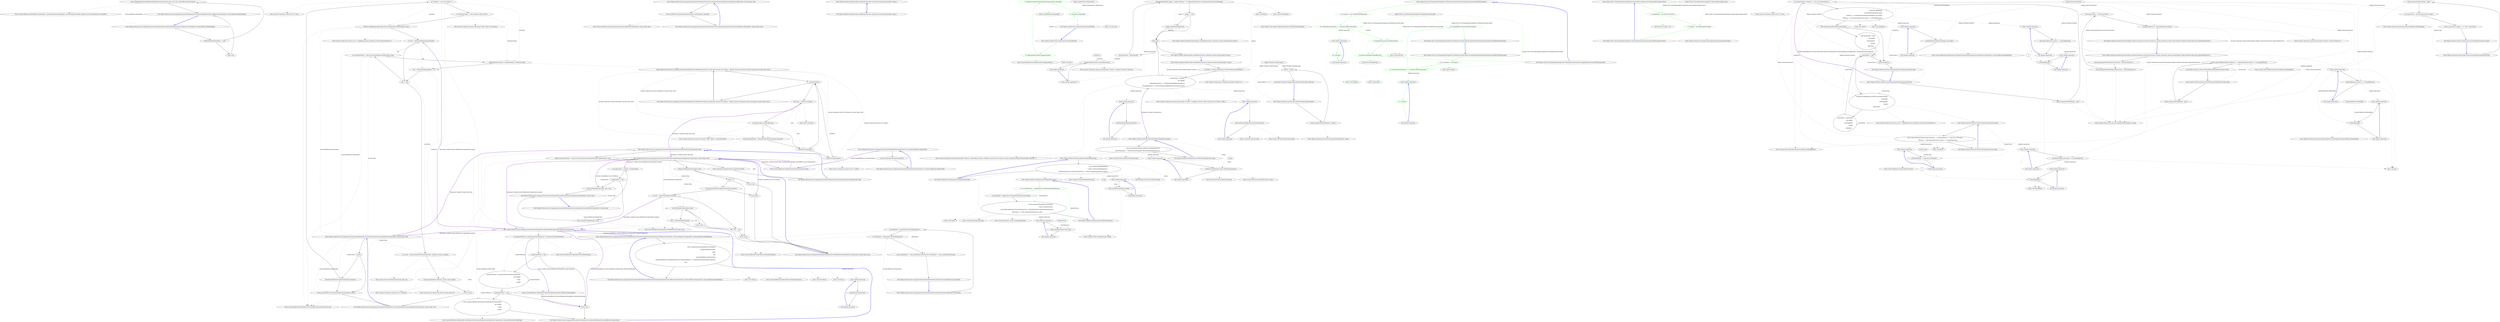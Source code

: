 digraph  {
m0_48 [cluster="System.Reflection.MethodBase.Invoke(object, System.Reflection.BindingFlags, System.Reflection.Binder, object[], System.Globalization.CultureInfo)", file="ExtensionsForMemberInfo.cs", label="Entry System.Reflection.MethodBase.Invoke(object, System.Reflection.BindingFlags, System.Reflection.Binder, object[], System.Globalization.CultureInfo)", span="0-0"];
m0_78 [cluster="System.Collections.Generic.List<T>.List()", file="ExtensionsForMemberInfo.cs", label="Entry System.Collections.Generic.List<T>.List()", span="0-0"];
m0_29 [cluster="Ninject.Infrastructure.Language.ExtensionsForMemberInfo.GetCustomAttributesExtended(System.Reflection.MemberInfo, System.Type, bool)", file="ExtensionsForMemberInfo.cs", label="Entry Ninject.Infrastructure.Language.ExtensionsForMemberInfo.GetCustomAttributesExtended(System.Reflection.MemberInfo, System.Type, bool)", span="180-180"];
m0_30 [cluster="Ninject.Infrastructure.Language.ExtensionsForMemberInfo.GetCustomAttributesExtended(System.Reflection.MemberInfo, System.Type, bool)", file="ExtensionsForMemberInfo.cs", label="return Attribute.GetCustomAttributes(member, attributeType, inherited);", span="183-183"];
m0_31 [cluster="Ninject.Infrastructure.Language.ExtensionsForMemberInfo.GetCustomAttributesExtended(System.Reflection.MemberInfo, System.Type, bool)", file="ExtensionsForMemberInfo.cs", label="Exit Ninject.Infrastructure.Language.ExtensionsForMemberInfo.GetCustomAttributesExtended(System.Reflection.MemberInfo, System.Type, bool)", span="180-180"];
m0_93 [cluster="object.GetType()", file="ExtensionsForMemberInfo.cs", label="Entry object.GetType()", span="0-0"];
m0_80 [cluster="System.Reflection.MemberInfo.GetCustomAttributes(System.Type, bool)", file="ExtensionsForMemberInfo.cs", label="Entry System.Reflection.MemberInfo.GetCustomAttributes(System.Type, bool)", span="0-0"];
m0_94 [cluster="System.Collections.Generic.Dictionary<TKey, TValue>.ContainsKey(TKey)", file="ExtensionsForMemberInfo.cs", label="Entry System.Collections.Generic.Dictionary<TKey, TValue>.ContainsKey(TKey)", span="0-0"];
m0_27 [cluster="System.Reflection.PropertyInfo.GetGetMethod(bool)", file="ExtensionsForMemberInfo.cs", label="Entry System.Reflection.PropertyInfo.GetGetMethod(bool)", span="0-0"];
m0_41 [cluster="System.Reflection.MethodInfo.GetParentDefinition(System.Reflection.BindingFlags)", file="ExtensionsForMemberInfo.cs", label="Entry System.Reflection.MethodInfo.GetParentDefinition(System.Reflection.BindingFlags)", span="225-225"];
m0_82 [cluster="Ninject.Infrastructure.Language.ExtensionsForMemberInfo.AddAttributes(System.Collections.Generic.List<object>, object[], System.Collections.Generic.Dictionary<System.Type, bool>)", file="ExtensionsForMemberInfo.cs", label="Entry Ninject.Infrastructure.Language.ExtensionsForMemberInfo.AddAttributes(System.Collections.Generic.List<object>, object[], System.Collections.Generic.Dictionary<System.Type, bool>)", span="344-344"];
m0_86 [cluster="Ninject.Infrastructure.Language.ExtensionsForMemberInfo.AddAttributes(System.Collections.Generic.List<object>, object[], System.Collections.Generic.Dictionary<System.Type, bool>)", file="ExtensionsForMemberInfo.cs", label=customAttributes, span="359-359"];
m0_88 [cluster="Ninject.Infrastructure.Language.ExtensionsForMemberInfo.AddAttributes(System.Collections.Generic.List<object>, object[], System.Collections.Generic.Dictionary<System.Type, bool>)", file="ExtensionsForMemberInfo.cs", label="!attributeUsages.ContainsKey(type)", span="362-362"];
m0_89 [cluster="Ninject.Infrastructure.Language.ExtensionsForMemberInfo.AddAttributes(System.Collections.Generic.List<object>, object[], System.Collections.Generic.Dictionary<System.Type, bool>)", file="ExtensionsForMemberInfo.cs", label="attributeUsages[type] = InternalGetAttributeUsage(type).Inherited", span="364-364"];
m0_90 [cluster="Ninject.Infrastructure.Language.ExtensionsForMemberInfo.AddAttributes(System.Collections.Generic.List<object>, object[], System.Collections.Generic.Dictionary<System.Type, bool>)", file="ExtensionsForMemberInfo.cs", label="attributeUsages[type]", span="367-367"];
m0_91 [cluster="Ninject.Infrastructure.Language.ExtensionsForMemberInfo.AddAttributes(System.Collections.Generic.List<object>, object[], System.Collections.Generic.Dictionary<System.Type, bool>)", file="ExtensionsForMemberInfo.cs", label="attributes.Add(attribute)", span="369-369"];
m0_87 [cluster="Ninject.Infrastructure.Language.ExtensionsForMemberInfo.AddAttributes(System.Collections.Generic.List<object>, object[], System.Collections.Generic.Dictionary<System.Type, bool>)", file="ExtensionsForMemberInfo.cs", label="Type type = attribute.GetType()", span="361-361"];
m0_92 [cluster="Ninject.Infrastructure.Language.ExtensionsForMemberInfo.AddAttributes(System.Collections.Generic.List<object>, object[], System.Collections.Generic.Dictionary<System.Type, bool>)", file="ExtensionsForMemberInfo.cs", label="Exit Ninject.Infrastructure.Language.ExtensionsForMemberInfo.AddAttributes(System.Collections.Generic.List<object>, object[], System.Collections.Generic.Dictionary<System.Type, bool>)", span="344-344"];
m0_32 [cluster="System.Attribute.GetCustomAttributes(System.Reflection.MemberInfo, System.Type, bool)", file="ExtensionsForMemberInfo.cs", label="Entry System.Attribute.GetCustomAttributes(System.Reflection.MemberInfo, System.Type, bool)", span="0-0"];
m0_3 [cluster="System.Reflection.MemberInfo.HasAttribute(System.Type)", file="ExtensionsForMemberInfo.cs", label="Entry System.Reflection.MemberInfo.HasAttribute(System.Type)", span="73-73"];
m0_12 [cluster="Ninject.Infrastructure.Language.ExtensionsForMemberInfo.GetPropertyFromDeclaredType(System.Reflection.MemberInfo, System.Reflection.PropertyInfo, System.Reflection.BindingFlags)", file="ExtensionsForMemberInfo.cs", label="Entry Ninject.Infrastructure.Language.ExtensionsForMemberInfo.GetPropertyFromDeclaredType(System.Reflection.MemberInfo, System.Reflection.PropertyInfo, System.Reflection.BindingFlags)", span="99-99"];
m0_13 [cluster="Ninject.Infrastructure.Language.ExtensionsForMemberInfo.GetPropertyFromDeclaredType(System.Reflection.MemberInfo, System.Reflection.PropertyInfo, System.Reflection.BindingFlags)", file="ExtensionsForMemberInfo.cs", label="return memberInfo.DeclaringType.GetProperty(\r\n                propertyDefinition.Name,\r\n                flags,\r\n                null,\r\n                propertyDefinition.PropertyType,\r\n                propertyDefinition.GetIndexParameters().Select(parameter => parameter.ParameterType).ToArray(),\r\n                null);", span="120-126"];
m0_14 [cluster="Ninject.Infrastructure.Language.ExtensionsForMemberInfo.GetPropertyFromDeclaredType(System.Reflection.MemberInfo, System.Reflection.PropertyInfo, System.Reflection.BindingFlags)", file="ExtensionsForMemberInfo.cs", label="Exit Ninject.Infrastructure.Language.ExtensionsForMemberInfo.GetPropertyFromDeclaredType(System.Reflection.MemberInfo, System.Reflection.PropertyInfo, System.Reflection.BindingFlags)", span="99-99"];
m0_11 [cluster="System.Reflection.MemberInfo.IsDefined(System.Type, bool)", file="ExtensionsForMemberInfo.cs", label="Entry System.Reflection.MemberInfo.IsDefined(System.Type, bool)", span="0-0"];
m0_61 [cluster="Ninject.Infrastructure.Language.ExtensionsForMemberInfo.InternalGetAttributeUsage(System.Type)", file="ExtensionsForMemberInfo.cs", label="Entry Ninject.Infrastructure.Language.ExtensionsForMemberInfo.InternalGetAttributeUsage(System.Type)", span="374-374"];
m0_96 [cluster="Ninject.Infrastructure.Language.ExtensionsForMemberInfo.InternalGetAttributeUsage(System.Type)", file="ExtensionsForMemberInfo.cs", label="object[] customAttributes = type.GetCustomAttributes(typeof(AttributeUsageAttribute), true)", span="377-377"];
m0_97 [cluster="Ninject.Infrastructure.Language.ExtensionsForMemberInfo.InternalGetAttributeUsage(System.Type)", file="ExtensionsForMemberInfo.cs", label="return (AttributeUsageAttribute)customAttributes[0];", span="378-378"];
m0_98 [cluster="Ninject.Infrastructure.Language.ExtensionsForMemberInfo.InternalGetAttributeUsage(System.Type)", file="ExtensionsForMemberInfo.cs", label="Exit Ninject.Infrastructure.Language.ExtensionsForMemberInfo.InternalGetAttributeUsage(System.Type)", span="374-374"];
m0_62 [cluster="Ninject.Infrastructure.Language.ExtensionsForMemberInfo.GetCustomAttributes(System.Reflection.PropertyInfo, System.Type, bool)", file="ExtensionsForMemberInfo.cs", label="Entry Ninject.Infrastructure.Language.ExtensionsForMemberInfo.GetCustomAttributes(System.Reflection.PropertyInfo, System.Type, bool)", span="307-307"];
m0_63 [cluster="Ninject.Infrastructure.Language.ExtensionsForMemberInfo.GetCustomAttributes(System.Reflection.PropertyInfo, System.Type, bool)", file="ExtensionsForMemberInfo.cs", label=inherit, span="309-309"];
m0_64 [cluster="Ninject.Infrastructure.Language.ExtensionsForMemberInfo.GetCustomAttributes(System.Reflection.PropertyInfo, System.Type, bool)", file="ExtensionsForMemberInfo.cs", label="InternalGetAttributeUsage(attributeType).Inherited", span="311-311"];
m0_67 [cluster="Ninject.Infrastructure.Language.ExtensionsForMemberInfo.GetCustomAttributes(System.Reflection.PropertyInfo, System.Type, bool)", file="ExtensionsForMemberInfo.cs", label="attributes.AddRange(propertyInfo.GetCustomAttributes(attributeType, false))", span="319-319"];
m0_68 [cluster="Ninject.Infrastructure.Language.ExtensionsForMemberInfo.GetCustomAttributes(System.Reflection.PropertyInfo, System.Type, bool)", file="ExtensionsForMemberInfo.cs", label="var info = GetParentDefinition(propertyInfo)", span="320-320"];
m0_70 [cluster="Ninject.Infrastructure.Language.ExtensionsForMemberInfo.GetCustomAttributes(System.Reflection.PropertyInfo, System.Type, bool)", file="ExtensionsForMemberInfo.cs", label="var customAttributes = info.GetCustomAttributes(attributeType, false)", span="324-324"];
m0_73 [cluster="Ninject.Infrastructure.Language.ExtensionsForMemberInfo.GetCustomAttributes(System.Reflection.PropertyInfo, System.Type, bool)", file="ExtensionsForMemberInfo.cs", label="var result = Array.CreateInstance(attributeType, attributes.Count) as object[]", span="330-330"];
m0_76 [cluster="Ninject.Infrastructure.Language.ExtensionsForMemberInfo.GetCustomAttributes(System.Reflection.PropertyInfo, System.Type, bool)", file="ExtensionsForMemberInfo.cs", label="return propertyInfo.GetCustomAttributes(attributeType, inherit);", span="340-340"];
m0_65 [cluster="Ninject.Infrastructure.Language.ExtensionsForMemberInfo.GetCustomAttributes(System.Reflection.PropertyInfo, System.Type, bool)", file="ExtensionsForMemberInfo.cs", label="var attributes = new List<object>()", span="314-314"];
m0_66 [cluster="Ninject.Infrastructure.Language.ExtensionsForMemberInfo.GetCustomAttributes(System.Reflection.PropertyInfo, System.Type, bool)", file="ExtensionsForMemberInfo.cs", label="var attributeUsages = new Dictionary<Type, bool>()", span="318-318"];
m0_71 [cluster="Ninject.Infrastructure.Language.ExtensionsForMemberInfo.GetCustomAttributes(System.Reflection.PropertyInfo, System.Type, bool)", file="ExtensionsForMemberInfo.cs", label="AddAttributes(attributes, customAttributes, attributeUsages)", span="325-325"];
m0_74 [cluster="Ninject.Infrastructure.Language.ExtensionsForMemberInfo.GetCustomAttributes(System.Reflection.PropertyInfo, System.Type, bool)", file="ExtensionsForMemberInfo.cs", label="Array.Copy(attributes.ToArray(), result, result.Length)", span="331-331"];
m0_69 [cluster="Ninject.Infrastructure.Language.ExtensionsForMemberInfo.GetCustomAttributes(System.Reflection.PropertyInfo, System.Type, bool)", file="ExtensionsForMemberInfo.cs", label="info != null", span="321-321"];
m0_72 [cluster="Ninject.Infrastructure.Language.ExtensionsForMemberInfo.GetCustomAttributes(System.Reflection.PropertyInfo, System.Type, bool)", file="ExtensionsForMemberInfo.cs", label="info = GetParentDefinition(info)", span="322-322"];
m0_75 [cluster="Ninject.Infrastructure.Language.ExtensionsForMemberInfo.GetCustomAttributes(System.Reflection.PropertyInfo, System.Type, bool)", file="ExtensionsForMemberInfo.cs", label="return result;", span="332-332"];
m0_77 [cluster="Ninject.Infrastructure.Language.ExtensionsForMemberInfo.GetCustomAttributes(System.Reflection.PropertyInfo, System.Type, bool)", file="ExtensionsForMemberInfo.cs", label="Exit Ninject.Infrastructure.Language.ExtensionsForMemberInfo.GetCustomAttributes(System.Reflection.PropertyInfo, System.Type, bool)", span="307-307"];
m0_17 [cluster="Unk.ToArray", file="ExtensionsForMemberInfo.cs", label="Entry Unk.ToArray", span=""];
m0_4 [cluster="Ninject.Infrastructure.Language.ExtensionsForMemberInfo.HasAttribute(System.Reflection.MemberInfo, System.Type)", file="ExtensionsForMemberInfo.cs", label="Entry Ninject.Infrastructure.Language.ExtensionsForMemberInfo.HasAttribute(System.Reflection.MemberInfo, System.Type)", span="73-73"];
m0_5 [cluster="Ninject.Infrastructure.Language.ExtensionsForMemberInfo.HasAttribute(System.Reflection.MemberInfo, System.Type)", file="ExtensionsForMemberInfo.cs", label="var propertyInfo = member as PropertyInfo", span="75-75"];
m0_7 [cluster="Ninject.Infrastructure.Language.ExtensionsForMemberInfo.HasAttribute(System.Reflection.MemberInfo, System.Type)", file="ExtensionsForMemberInfo.cs", label="return IsDefined(propertyInfo, type, true);", span="78-78"];
m0_8 [cluster="Ninject.Infrastructure.Language.ExtensionsForMemberInfo.HasAttribute(System.Reflection.MemberInfo, System.Type)", file="ExtensionsForMemberInfo.cs", label="return member.IsDefined(type, true);", span="89-89"];
m0_6 [cluster="Ninject.Infrastructure.Language.ExtensionsForMemberInfo.HasAttribute(System.Reflection.MemberInfo, System.Type)", file="ExtensionsForMemberInfo.cs", label="propertyInfo != null", span="76-76"];
m0_9 [cluster="Ninject.Infrastructure.Language.ExtensionsForMemberInfo.HasAttribute(System.Reflection.MemberInfo, System.Type)", file="ExtensionsForMemberInfo.cs", label="Exit Ninject.Infrastructure.Language.ExtensionsForMemberInfo.HasAttribute(System.Reflection.MemberInfo, System.Type)", span="73-73"];
m0_15 [cluster="System.Reflection.PropertyInfo.GetIndexParameters()", file="ExtensionsForMemberInfo.cs", label="Entry System.Reflection.PropertyInfo.GetIndexParameters()", span="0-0"];
m0_28 [cluster="System.Reflection.PropertyInfo.GetSetMethod(bool)", file="ExtensionsForMemberInfo.cs", label="Entry System.Reflection.PropertyInfo.GetSetMethod(bool)", span="0-0"];
m0_83 [cluster="System.Array.CreateInstance(System.Type, int)", file="ExtensionsForMemberInfo.cs", label="Entry System.Array.CreateInstance(System.Type, int)", span="0-0"];
m0_79 [cluster="System.Collections.Generic.Dictionary<TKey, TValue>.Dictionary()", file="ExtensionsForMemberInfo.cs", label="Entry System.Collections.Generic.Dictionary<TKey, TValue>.Dictionary()", span="0-0"];
m0_84 [cluster="System.Collections.Generic.List<T>.ToArray()", file="ExtensionsForMemberInfo.cs", label="Entry System.Collections.Generic.List<T>.ToArray()", span="0-0"];
m0_10 [cluster="Ninject.Infrastructure.Language.ExtensionsForMemberInfo.IsDefined(System.Reflection.PropertyInfo, System.Type, bool)", file="ExtensionsForMemberInfo.cs", label="Entry Ninject.Infrastructure.Language.ExtensionsForMemberInfo.IsDefined(System.Reflection.PropertyInfo, System.Type, bool)", span="272-272"];
m0_49 [cluster="Ninject.Infrastructure.Language.ExtensionsForMemberInfo.IsDefined(System.Reflection.PropertyInfo, System.Type, bool)", file="ExtensionsForMemberInfo.cs", label="element.IsDefined(attributeType, false)", span="274-274"];
m0_51 [cluster="Ninject.Infrastructure.Language.ExtensionsForMemberInfo.IsDefined(System.Reflection.PropertyInfo, System.Type, bool)", file="ExtensionsForMemberInfo.cs", label=inherit, span="279-279"];
m0_52 [cluster="Ninject.Infrastructure.Language.ExtensionsForMemberInfo.IsDefined(System.Reflection.PropertyInfo, System.Type, bool)", file="ExtensionsForMemberInfo.cs", label="!InternalGetAttributeUsage(attributeType).Inherited", span="281-281"];
m0_54 [cluster="Ninject.Infrastructure.Language.ExtensionsForMemberInfo.IsDefined(System.Reflection.PropertyInfo, System.Type, bool)", file="ExtensionsForMemberInfo.cs", label="var info = GetParentDefinition(element)", span="286-286"];
m0_56 [cluster="Ninject.Infrastructure.Language.ExtensionsForMemberInfo.IsDefined(System.Reflection.PropertyInfo, System.Type, bool)", file="ExtensionsForMemberInfo.cs", label="info.IsDefined(attributeType, false)", span="290-290"];
m0_50 [cluster="Ninject.Infrastructure.Language.ExtensionsForMemberInfo.IsDefined(System.Reflection.PropertyInfo, System.Type, bool)", file="ExtensionsForMemberInfo.cs", label="return true;", span="276-276"];
m0_59 [cluster="Ninject.Infrastructure.Language.ExtensionsForMemberInfo.IsDefined(System.Reflection.PropertyInfo, System.Type, bool)", file="ExtensionsForMemberInfo.cs", label="return false;", span="298-298"];
m0_53 [cluster="Ninject.Infrastructure.Language.ExtensionsForMemberInfo.IsDefined(System.Reflection.PropertyInfo, System.Type, bool)", file="ExtensionsForMemberInfo.cs", label="return false;", span="283-283"];
m0_55 [cluster="Ninject.Infrastructure.Language.ExtensionsForMemberInfo.IsDefined(System.Reflection.PropertyInfo, System.Type, bool)", file="ExtensionsForMemberInfo.cs", label="info != null", span="287-287"];
m0_58 [cluster="Ninject.Infrastructure.Language.ExtensionsForMemberInfo.IsDefined(System.Reflection.PropertyInfo, System.Type, bool)", file="ExtensionsForMemberInfo.cs", label="info = GetParentDefinition(info)", span="288-288"];
m0_57 [cluster="Ninject.Infrastructure.Language.ExtensionsForMemberInfo.IsDefined(System.Reflection.PropertyInfo, System.Type, bool)", file="ExtensionsForMemberInfo.cs", label="return true;", span="292-292"];
m0_60 [cluster="Ninject.Infrastructure.Language.ExtensionsForMemberInfo.IsDefined(System.Reflection.PropertyInfo, System.Type, bool)", file="ExtensionsForMemberInfo.cs", label="Exit Ninject.Infrastructure.Language.ExtensionsForMemberInfo.IsDefined(System.Reflection.PropertyInfo, System.Type, bool)", span="272-272"];
m0_18 [cluster="Unk.GetProperty", file="ExtensionsForMemberInfo.cs", label="Entry Unk.GetProperty", span=""];
m0_43 [cluster="Ninject.Infrastructure.Language.ExtensionsForMemberInfo.GetParentDefinition(System.Reflection.MethodInfo, System.Reflection.BindingFlags)", file="ExtensionsForMemberInfo.cs", label="Entry Ninject.Infrastructure.Language.ExtensionsForMemberInfo.GetParentDefinition(System.Reflection.MethodInfo, System.Reflection.BindingFlags)", span="225-225"];
m0_44 [cluster="Ninject.Infrastructure.Language.ExtensionsForMemberInfo.GetParentDefinition(System.Reflection.MethodInfo, System.Reflection.BindingFlags)", file="ExtensionsForMemberInfo.cs", label="ParentDefinitionMethodInfo == null", span="261-261"];
m0_46 [cluster="Ninject.Infrastructure.Language.ExtensionsForMemberInfo.GetParentDefinition(System.Reflection.MethodInfo, System.Reflection.BindingFlags)", file="ExtensionsForMemberInfo.cs", label="return (MethodInfo)ParentDefinitionMethodInfo.Invoke(method, flags, null, null, CultureInfo.InvariantCulture);", span="266-266"];
m0_45 [cluster="Ninject.Infrastructure.Language.ExtensionsForMemberInfo.GetParentDefinition(System.Reflection.MethodInfo, System.Reflection.BindingFlags)", file="ExtensionsForMemberInfo.cs", label="return null;", span="263-263"];
m0_47 [cluster="Ninject.Infrastructure.Language.ExtensionsForMemberInfo.GetParentDefinition(System.Reflection.MethodInfo, System.Reflection.BindingFlags)", file="ExtensionsForMemberInfo.cs", label="Exit Ninject.Infrastructure.Language.ExtensionsForMemberInfo.GetParentDefinition(System.Reflection.MethodInfo, System.Reflection.BindingFlags)", span="225-225"];
m0_0 [cluster="Ninject.Infrastructure.Language.ExtensionsForMemberInfo.HasAttribute<T>(System.Reflection.MemberInfo)", file="ExtensionsForMemberInfo.cs", label="Entry Ninject.Infrastructure.Language.ExtensionsForMemberInfo.HasAttribute<T>(System.Reflection.MemberInfo)", span="60-60"];
m0_1 [cluster="Ninject.Infrastructure.Language.ExtensionsForMemberInfo.HasAttribute<T>(System.Reflection.MemberInfo)", file="ExtensionsForMemberInfo.cs", label="return member.HasAttribute(typeof(T));", span="62-62"];
m0_2 [cluster="Ninject.Infrastructure.Language.ExtensionsForMemberInfo.HasAttribute<T>(System.Reflection.MemberInfo)", file="ExtensionsForMemberInfo.cs", label="Exit Ninject.Infrastructure.Language.ExtensionsForMemberInfo.HasAttribute<T>(System.Reflection.MemberInfo)", span="60-60"];
m0_22 [cluster="Ninject.Infrastructure.Language.ExtensionsForMemberInfo.IsPrivate(System.Reflection.PropertyInfo)", file="ExtensionsForMemberInfo.cs", label="Entry Ninject.Infrastructure.Language.ExtensionsForMemberInfo.IsPrivate(System.Reflection.PropertyInfo)", span="153-153"];
m0_23 [cluster="Ninject.Infrastructure.Language.ExtensionsForMemberInfo.IsPrivate(System.Reflection.PropertyInfo)", file="ExtensionsForMemberInfo.cs", label="var getMethod = propertyInfo.GetGetMethod(true)", span="156-156"];
m0_24 [cluster="Ninject.Infrastructure.Language.ExtensionsForMemberInfo.IsPrivate(System.Reflection.PropertyInfo)", file="ExtensionsForMemberInfo.cs", label="var setMethod = propertyInfo.GetSetMethod(true)", span="157-157"];
m0_25 [cluster="Ninject.Infrastructure.Language.ExtensionsForMemberInfo.IsPrivate(System.Reflection.PropertyInfo)", file="ExtensionsForMemberInfo.cs", label="return (getMethod == null || getMethod.IsPrivate) && (setMethod == null || setMethod.IsPrivate);", span="162-162"];
m0_26 [cluster="Ninject.Infrastructure.Language.ExtensionsForMemberInfo.IsPrivate(System.Reflection.PropertyInfo)", file="ExtensionsForMemberInfo.cs", label="Exit Ninject.Infrastructure.Language.ExtensionsForMemberInfo.IsPrivate(System.Reflection.PropertyInfo)", span="153-153"];
m0_33 [cluster="Ninject.Infrastructure.Language.ExtensionsForMemberInfo.GetParentDefinition(System.Reflection.PropertyInfo)", file="ExtensionsForMemberInfo.cs", label="Entry Ninject.Infrastructure.Language.ExtensionsForMemberInfo.GetParentDefinition(System.Reflection.PropertyInfo)", span="196-196"];
m0_34 [cluster="Ninject.Infrastructure.Language.ExtensionsForMemberInfo.GetParentDefinition(System.Reflection.PropertyInfo)", file="ExtensionsForMemberInfo.cs", label="var propertyMethod = property.GetGetMethod(true) ?? property.GetSetMethod(true)", span="200-200"];
m0_38 [cluster="Ninject.Infrastructure.Language.ExtensionsForMemberInfo.GetParentDefinition(System.Reflection.PropertyInfo)", file="ExtensionsForMemberInfo.cs", label="return propertyMethod.GetPropertyFromDeclaredType(property\r\n#if !WINRT\r\n                        , Flags\r\n#endif\r\n                        );", span="214-218"];
m0_35 [cluster="Ninject.Infrastructure.Language.ExtensionsForMemberInfo.GetParentDefinition(System.Reflection.PropertyInfo)", file="ExtensionsForMemberInfo.cs", label="propertyMethod != null", span="205-205"];
m0_36 [cluster="Ninject.Infrastructure.Language.ExtensionsForMemberInfo.GetParentDefinition(System.Reflection.PropertyInfo)", file="ExtensionsForMemberInfo.cs", label="propertyMethod = propertyMethod.GetParentDefinition(\r\n#if !WINRT\r\n                    Flags\r\n#endif\r\n                    )", span="207-211"];
m0_39 [cluster="Ninject.Infrastructure.Language.ExtensionsForMemberInfo.GetParentDefinition(System.Reflection.PropertyInfo)", file="ExtensionsForMemberInfo.cs", label="return null;", span="222-222"];
m0_37 [cluster="Ninject.Infrastructure.Language.ExtensionsForMemberInfo.GetParentDefinition(System.Reflection.PropertyInfo)", file="ExtensionsForMemberInfo.cs", label="propertyMethod != null", span="212-212"];
m0_40 [cluster="Ninject.Infrastructure.Language.ExtensionsForMemberInfo.GetParentDefinition(System.Reflection.PropertyInfo)", file="ExtensionsForMemberInfo.cs", label="Exit Ninject.Infrastructure.Language.ExtensionsForMemberInfo.GetParentDefinition(System.Reflection.PropertyInfo)", span="196-196"];
m0_19 [cluster="lambda expression", file="ExtensionsForMemberInfo.cs", label="Entry lambda expression", span="125-125"];
m0_20 [cluster="lambda expression", file="ExtensionsForMemberInfo.cs", label="parameter.ParameterType", span="125-125"];
m0_21 [cluster="lambda expression", file="ExtensionsForMemberInfo.cs", label="Exit lambda expression", span="125-125"];
m0_16 [cluster="Unk.Select", file="ExtensionsForMemberInfo.cs", label="Entry Unk.Select", span=""];
m0_81 [cluster="System.Collections.Generic.List<T>.AddRange(System.Collections.Generic.IEnumerable<T>)", file="ExtensionsForMemberInfo.cs", label="Entry System.Collections.Generic.List<T>.AddRange(System.Collections.Generic.IEnumerable<T>)", span="0-0"];
m0_95 [cluster="System.Collections.Generic.List<T>.Add(T)", file="ExtensionsForMemberInfo.cs", label="Entry System.Collections.Generic.List<T>.Add(T)", span="0-0"];
m0_85 [cluster="System.Array.Copy(System.Array, System.Array, int)", file="ExtensionsForMemberInfo.cs", label="Entry System.Array.Copy(System.Array, System.Array, int)", span="0-0"];
m0_42 [cluster="System.Reflection.MemberInfo.GetPropertyFromDeclaredType(System.Reflection.PropertyInfo, System.Reflection.BindingFlags)", file="ExtensionsForMemberInfo.cs", label="Entry System.Reflection.MemberInfo.GetPropertyFromDeclaredType(System.Reflection.PropertyInfo, System.Reflection.BindingFlags)", span="99-99"];
m1_0 [cluster="Ninject.Modules.IModuleLoader.LoadModules(System.Collections.Generic.IEnumerable<string>)", file="IModuleLoader.cs", label="Entry Ninject.Modules.IModuleLoader.LoadModules(System.Collections.Generic.IEnumerable<string>)", span="33-33"];
m1_1 [cluster="Ninject.Modules.IModuleLoader.LoadModules(System.Collections.Generic.IEnumerable<string>)", file="IModuleLoader.cs", label="Exit Ninject.Modules.IModuleLoader.LoadModules(System.Collections.Generic.IEnumerable<string>)", span="33-33"];
m3_7 [cluster="Unk.AddExecutionAssembly", file="MainActivity.cs", label="Entry Unk.AddExecutionAssembly", span=""];
m3_0 [cluster="Ninject.Android.Tests.MainActivity.OnCreate(Bundle)", file="MainActivity.cs", label="Entry Ninject.Android.Tests.MainActivity.OnCreate(Bundle)", span="17-17"];
m3_1 [cluster="Ninject.Android.Tests.MainActivity.OnCreate(Bundle)", color=green, community=0, file="MainActivity.cs", label="10: Add(Assembly.GetExecutingAssembly())", span="20-20"];
m3_2 [cluster="Ninject.Android.Tests.MainActivity.OnCreate(Bundle)", color=green, community=0, file="MainActivity.cs", label="18: AddExecutionAssembly(typeof(ExceptionUtility).Assembly)", span="22-22"];
m3_3 [cluster="Ninject.Android.Tests.MainActivity.OnCreate(Bundle)", color=green, community=0, file="MainActivity.cs", label="21: base.OnCreate(bundle)", span="36-36"];
m3_4 [cluster="Ninject.Android.Tests.MainActivity.OnCreate(Bundle)", file="MainActivity.cs", label="Exit Ninject.Android.Tests.MainActivity.OnCreate(Bundle)", span="17-17"];
m3_8 [cluster="Unk.OnCreate", file="MainActivity.cs", label="Entry Unk.OnCreate", span=""];
m3_5 [cluster="System.Reflection.Assembly.GetExecutingAssembly()", file="MainActivity.cs", label="Entry System.Reflection.Assembly.GetExecutingAssembly()", span="0-0"];
m3_6 [cluster="Unk.Add", file="MainActivity.cs", label="Entry Unk.Add", span=""];
m3_9 [file="MainActivity.cs", label="Ninject.Android.Tests.MainActivity", span=""];
m4_32 [cluster="System.Collections.Generic.IEnumerable<TSource>.Contains<TSource>(TSource)", file="ModuleLoader.cs", label="Entry System.Collections.Generic.IEnumerable<TSource>.Contains<TSource>(TSource)", span="0-0"];
m4_45 [cluster="System.IO.Path.GetFullPath(string)", file="ModuleLoader.cs", label="Entry System.IO.Path.GetFullPath(string)", span="0-0"];
m4_23 [cluster="Ninject.Modules.ModuleLoader.GetFilesMatchingPattern(string)", file="ModuleLoader.cs", label="Entry Ninject.Modules.ModuleLoader.GetFilesMatchingPattern(string)", span="91-91"];
m4_33 [cluster="Ninject.Modules.ModuleLoader.GetFilesMatchingPattern(string)", file="ModuleLoader.cs", label="return NormalizePaths(Path.GetDirectoryName(pattern))\r\n                    .SelectMany(path => Directory.GetFiles(path, Path.GetFileName(pattern)));", span="93-94"];
m4_34 [cluster="Ninject.Modules.ModuleLoader.GetFilesMatchingPattern(string)", file="ModuleLoader.cs", label="Exit Ninject.Modules.ModuleLoader.GetFilesMatchingPattern(string)", span="91-91"];
m4_41 [cluster="System.IO.Directory.GetFiles(string, string)", file="ModuleLoader.cs", label="Entry System.IO.Directory.GetFiles(string, string)", span="0-0"];
m4_40 [cluster="System.IO.Path.GetFileName(string)", file="ModuleLoader.cs", label="Entry System.IO.Path.GetFileName(string)", span="0-0"];
m4_0 [cluster="Ninject.Modules.ModuleLoader.ModuleLoader(Ninject.IKernel)", file="ModuleLoader.cs", label="Entry Ninject.Modules.ModuleLoader.ModuleLoader(Ninject.IKernel)", span="37-37"];
m4_2 [cluster="Ninject.Modules.ModuleLoader.ModuleLoader(Ninject.IKernel)", file="ModuleLoader.cs", label="Kernel = kernel", span="40-40"];
m4_1 [cluster="Ninject.Modules.ModuleLoader.ModuleLoader(Ninject.IKernel)", file="ModuleLoader.cs", label="Ensure.ArgumentNotNull(kernel, ''kernel'')", span="39-39"];
m4_3 [cluster="Ninject.Modules.ModuleLoader.ModuleLoader(Ninject.IKernel)", file="ModuleLoader.cs", label="Exit Ninject.Modules.ModuleLoader.ModuleLoader(Ninject.IKernel)", span="37-37"];
m4_35 [cluster="System.IO.Path.GetDirectoryName(string)", file="ModuleLoader.cs", label="Entry System.IO.Path.GetDirectoryName(string)", span="0-0"];
m4_36 [cluster="Ninject.Modules.ModuleLoader.NormalizePaths(string)", file="ModuleLoader.cs", label="Entry Ninject.Modules.ModuleLoader.NormalizePaths(string)", span="97-97"];
m4_42 [cluster="Ninject.Modules.ModuleLoader.NormalizePaths(string)", file="ModuleLoader.cs", label="return Path.IsPathRooted(path)\r\n                        ? new[] { Path.GetFullPath(path) }\r\n                        : GetBaseDirectories().Select(baseDirectory => Path.Combine(baseDirectory, path));", span="99-101"];
m4_43 [cluster="Ninject.Modules.ModuleLoader.NormalizePaths(string)", file="ModuleLoader.cs", label="Exit Ninject.Modules.ModuleLoader.NormalizePaths(string)", span="97-97"];
m4_27 [cluster="System.IO.Path.GetExtension(string)", file="ModuleLoader.cs", label="Entry System.IO.Path.GetExtension(string)", span="0-0"];
m4_17 [cluster="Unk.Where", file="ModuleLoader.cs", label="Entry Unk.Where", span=""];
m4_4 [cluster="Ninject.Infrastructure.Ensure.ArgumentNotNull(object, string)", file="ModuleLoader.cs", label="Entry Ninject.Infrastructure.Ensure.ArgumentNotNull(object, string)", span="17-17"];
m4_46 [cluster="Ninject.Modules.ModuleLoader.GetBaseDirectories()", file="ModuleLoader.cs", label="Entry Ninject.Modules.ModuleLoader.GetBaseDirectories()", span="104-104"];
m4_52 [cluster="Ninject.Modules.ModuleLoader.GetBaseDirectories()", color=green, community=0, file="ModuleLoader.cs", label="23: var baseDirectory = AppDomain.CurrentDomain.BaseDirectory", span="109-109"];
m4_53 [cluster="Ninject.Modules.ModuleLoader.GetBaseDirectories()", file="ModuleLoader.cs", label="var searchPath = AppDomain.CurrentDomain.RelativeSearchPath", span="110-110"];
m4_54 [cluster="Ninject.Modules.ModuleLoader.GetBaseDirectories()", file="ModuleLoader.cs", label="return String.IsNullOrEmpty(searchPath) \r\n                ? new[] {baseDirectory} \r\n                : searchPath.Split(new[] {Path.PathSeparator}, StringSplitOptions.RemoveEmptyEntries)\r\n                    .Select(path => Path.Combine(baseDirectory, path));", span="112-115"];
m4_55 [cluster="Ninject.Modules.ModuleLoader.GetBaseDirectories()", file="ModuleLoader.cs", label="Exit Ninject.Modules.ModuleLoader.GetBaseDirectories()", span="104-104"];
m4_15 [cluster="System.Collections.Generic.IEnumerable<TSource>.SelectMany<TSource, TResult>(System.Func<TSource, System.Collections.Generic.IEnumerable<TResult>>)", file="ModuleLoader.cs", label="Entry System.Collections.Generic.IEnumerable<TSource>.SelectMany<TSource, TResult>(System.Func<TSource, System.Collections.Generic.IEnumerable<TResult>>)", span="0-0"];
m4_14 [cluster="Ninject.Components.IComponentContainer.GetAll<T>()", file="ModuleLoader.cs", label="Entry Ninject.Components.IComponentContainer.GetAll<T>()", span="66-66"];
m4_5 [cluster="Ninject.Modules.ModuleLoader.LoadModules(System.Collections.Generic.IEnumerable<string>)", file="ModuleLoader.cs", label="Entry Ninject.Modules.ModuleLoader.LoadModules(System.Collections.Generic.IEnumerable<string>)", span="53-53"];
m4_7 [cluster="Ninject.Modules.ModuleLoader.LoadModules(System.Collections.Generic.IEnumerable<string>)", file="ModuleLoader.cs", label="var fileGroups = patterns\r\n#if !WINRT\r\n                .SelectMany(pattern => GetFilesMatchingPattern(pattern))\r\n                .GroupBy(filename => Path.GetExtension(filename).ToLowerInvariant())", span="60-63"];
m4_6 [cluster="Ninject.Modules.ModuleLoader.LoadModules(System.Collections.Generic.IEnumerable<string>)", file="ModuleLoader.cs", label="var plugins = Kernel.Components.GetAll<IModuleLoaderPlugin>()", span="58-58"];
m4_8 [cluster="Ninject.Modules.ModuleLoader.LoadModules(System.Collections.Generic.IEnumerable<string>)", file="ModuleLoader.cs", label=fileGroups, span="68-68"];
m4_10 [cluster="Ninject.Modules.ModuleLoader.LoadModules(System.Collections.Generic.IEnumerable<string>)", file="ModuleLoader.cs", label="IModuleLoaderPlugin plugin = plugins.Where(p => p.SupportedExtensions.Contains(extension)).FirstOrDefault()", span="71-71"];
m4_12 [cluster="Ninject.Modules.ModuleLoader.LoadModules(System.Collections.Generic.IEnumerable<string>)", file="ModuleLoader.cs", label="plugin.LoadModules(fileGroup)", span="77-77"];
m4_11 [cluster="Ninject.Modules.ModuleLoader.LoadModules(System.Collections.Generic.IEnumerable<string>)", file="ModuleLoader.cs", label="plugin != null", span="73-73"];
m4_9 [cluster="Ninject.Modules.ModuleLoader.LoadModules(System.Collections.Generic.IEnumerable<string>)", file="ModuleLoader.cs", label="string extension = fileGroup.Key", span="70-70"];
m4_13 [cluster="Ninject.Modules.ModuleLoader.LoadModules(System.Collections.Generic.IEnumerable<string>)", file="ModuleLoader.cs", label="Exit Ninject.Modules.ModuleLoader.LoadModules(System.Collections.Generic.IEnumerable<string>)", span="53-53"];
m4_56 [cluster="string.IsNullOrEmpty(string)", file="ModuleLoader.cs", label="Entry string.IsNullOrEmpty(string)", span="0-0"];
m4_57 [cluster="string.Split(char[], System.StringSplitOptions)", file="ModuleLoader.cs", label="Entry string.Split(char[], System.StringSplitOptions)", span="0-0"];
m4_29 [cluster="lambda expression", file="ModuleLoader.cs", label="Entry lambda expression", span="71-71"];
m4_59 [cluster="lambda expression", file="ModuleLoader.cs", label="Path.Combine(baseDirectory, path)", span="115-115"];
m4_58 [cluster="lambda expression", file="ModuleLoader.cs", label="Entry lambda expression", span="115-115"];
m4_60 [cluster="lambda expression", file="ModuleLoader.cs", label="Exit lambda expression", span="115-115"];
m4_48 [cluster="lambda expression", file="ModuleLoader.cs", label="Entry lambda expression", span="101-101"];
m4_49 [cluster="lambda expression", file="ModuleLoader.cs", label="Path.Combine(baseDirectory, path)", span="101-101"];
m4_50 [cluster="lambda expression", file="ModuleLoader.cs", label="Exit lambda expression", span="101-101"];
m4_37 [cluster="lambda expression", file="ModuleLoader.cs", label="Entry lambda expression", span="94-94"];
m4_21 [cluster="lambda expression", file="ModuleLoader.cs", label="GetFilesMatchingPattern(pattern)", span="62-62"];
m4_38 [cluster="lambda expression", file="ModuleLoader.cs", label="Directory.GetFiles(path, Path.GetFileName(pattern))", span="94-94"];
m4_39 [cluster="lambda expression", file="ModuleLoader.cs", label="Exit lambda expression", span="94-94"];
m4_20 [cluster="lambda expression", file="ModuleLoader.cs", label="Entry lambda expression", span="62-62"];
m4_22 [cluster="lambda expression", file="ModuleLoader.cs", label="Exit lambda expression", span="62-62"];
m4_24 [cluster="lambda expression", file="ModuleLoader.cs", label="Entry lambda expression", span="63-63"];
m4_26 [cluster="lambda expression", file="ModuleLoader.cs", label="Exit lambda expression", span="63-63"];
m4_25 [cluster="lambda expression", file="ModuleLoader.cs", label="Path.GetExtension(filename).ToLowerInvariant()", span="63-63"];
m4_30 [cluster="lambda expression", file="ModuleLoader.cs", label="p.SupportedExtensions.Contains(extension)", span="71-71"];
m4_31 [cluster="lambda expression", file="ModuleLoader.cs", label="Exit lambda expression", span="71-71"];
m4_16 [cluster="System.Collections.Generic.IEnumerable<TSource>.GroupBy<TSource, TKey>(System.Func<TSource, TKey>)", file="ModuleLoader.cs", label="Entry System.Collections.Generic.IEnumerable<TSource>.GroupBy<TSource, TKey>(System.Func<TSource, TKey>)", span="0-0"];
m4_28 [cluster="string.ToLowerInvariant()", file="ModuleLoader.cs", label="Entry string.ToLowerInvariant()", span="0-0"];
m4_18 [cluster="Unk.FirstOrDefault", file="ModuleLoader.cs", label="Entry Unk.FirstOrDefault", span=""];
m4_44 [cluster="System.IO.Path.IsPathRooted(string)", file="ModuleLoader.cs", label="Entry System.IO.Path.IsPathRooted(string)", span="0-0"];
m4_47 [cluster="Unk.Select", file="ModuleLoader.cs", label="Entry Unk.Select", span=""];
m4_51 [cluster="System.IO.Path.Combine(string, string)", file="ModuleLoader.cs", label="Entry System.IO.Path.Combine(string, string)", span="0-0"];
m4_19 [cluster="Ninject.Modules.IModuleLoaderPlugin.LoadModules(System.Collections.Generic.IEnumerable<string>)", file="ModuleLoader.cs", label="Entry Ninject.Modules.IModuleLoaderPlugin.LoadModules(System.Collections.Generic.IEnumerable<string>)", span="37-37"];
m4_65 [file="ModuleLoader.cs", label=baseDirectory, span=""];
m4_64 [file="ModuleLoader.cs", label=string, span=""];
m4_63 [file="ModuleLoader.cs", label=string, span=""];
m4_61 [file="ModuleLoader.cs", label="Ninject.Modules.ModuleLoader", span=""];
m4_62 [file="ModuleLoader.cs", label=extension, span=""];
m6_6 [cluster="Ninject.Tests.Unit.DisposableStrategyTests.WhenDeactivateIsCalled.StrategyDisposesInstanceIfItIsDisposable()", file="Resource.Designer.cs", label="Entry Ninject.Tests.Unit.DisposableStrategyTests.WhenDeactivateIsCalled.StrategyDisposesInstanceIfItIsDisposable()", span="26-26"];
m6_7 [cluster="Ninject.Tests.Unit.DisposableStrategyTests.WhenDeactivateIsCalled.StrategyDisposesInstanceIfItIsDisposable()", color=green, community=0, file="Resource.Designer.cs", label="1: var instance = new NotifiesWhenDisposed()", span="28-28"];
m6_8 [cluster="Ninject.Tests.Unit.DisposableStrategyTests.WhenDeactivateIsCalled.StrategyDisposesInstanceIfItIsDisposable()", color=green, community=0, file="Resource.Designer.cs", label="30: contextMock.SetupGet(x => x.Instance).Returns(instance)", span="30-30"];
m6_10 [cluster="Ninject.Tests.Unit.DisposableStrategyTests.WhenDeactivateIsCalled.StrategyDisposesInstanceIfItIsDisposable()", color=green, community=0, file="Resource.Designer.cs", label="9: instance.IsDisposed.ShouldBeTrue()", span="33-33"];
m6_9 [cluster="Ninject.Tests.Unit.DisposableStrategyTests.WhenDeactivateIsCalled.StrategyDisposesInstanceIfItIsDisposable()", color=green, community=0, file="Resource.Designer.cs", label="1: strategy.Deactivate(contextMock.Object)", span="31-31"];
m6_11 [cluster="Ninject.Tests.Unit.DisposableStrategyTests.WhenDeactivateIsCalled.StrategyDisposesInstanceIfItIsDisposable()", file="Resource.Designer.cs", label="Exit Ninject.Tests.Unit.DisposableStrategyTests.WhenDeactivateIsCalled.StrategyDisposesInstanceIfItIsDisposable()", span="26-26"];
m6_16 [cluster="bool.ShouldBeTrue()", file="Resource.Designer.cs", label="Entry bool.ShouldBeTrue()", span="89-89"];
m6_25 [cluster="object.Object()", file="Resource.Designer.cs", label="Entry object.Object()", span="0-0"];
m6_20 [cluster="Ninject.Tests.Unit.DisposableStrategyTests.WhenDeactivateIsCalled.StrategyDoesNotAttemptToDisposeInstanceIfItIsNotDisposable()", file="Resource.Designer.cs", label="Entry Ninject.Tests.Unit.DisposableStrategyTests.WhenDeactivateIsCalled.StrategyDoesNotAttemptToDisposeInstanceIfItIsNotDisposable()", span="37-37"];
m6_21 [cluster="Ninject.Tests.Unit.DisposableStrategyTests.WhenDeactivateIsCalled.StrategyDoesNotAttemptToDisposeInstanceIfItIsNotDisposable()", color=green, community=0, file="Resource.Designer.cs", label="31: var instance = new object()", span="39-39"];
m6_22 [cluster="Ninject.Tests.Unit.DisposableStrategyTests.WhenDeactivateIsCalled.StrategyDoesNotAttemptToDisposeInstanceIfItIsNotDisposable()", color=green, community=0, file="Resource.Designer.cs", label="31: contextMock.SetupGet(x => x.Instance).Returns(instance)", span="41-41"];
m6_23 [cluster="Ninject.Tests.Unit.DisposableStrategyTests.WhenDeactivateIsCalled.StrategyDoesNotAttemptToDisposeInstanceIfItIsNotDisposable()", color=green, community=0, file="Resource.Designer.cs", label="14: strategy.Deactivate(contextMock.Object)", span="42-42"];
m6_24 [cluster="Ninject.Tests.Unit.DisposableStrategyTests.WhenDeactivateIsCalled.StrategyDoesNotAttemptToDisposeInstanceIfItIsNotDisposable()", file="Resource.Designer.cs", label="Exit Ninject.Tests.Unit.DisposableStrategyTests.WhenDeactivateIsCalled.StrategyDoesNotAttemptToDisposeInstanceIfItIsNotDisposable()", span="37-37"];
m6_13 [cluster="Unk.SetupGet", file="Resource.Designer.cs", label="Entry Unk.SetupGet", span=""];
m6_0 [cluster="Ninject.Tests.Unit.DisposableStrategyTests.DisposableStrategyContext.DisposableStrategyContext()", file="Resource.Designer.cs", label="Entry Ninject.Tests.Unit.DisposableStrategyTests.DisposableStrategyContext.DisposableStrategyContext()", span="16-16"];
m6_1 [cluster="Ninject.Tests.Unit.DisposableStrategyTests.DisposableStrategyContext.DisposableStrategyContext()", color=green, community=0, file="Resource.Designer.cs", label="1: contextMock = new Mock<IContext>()", span="18-18"];
m6_2 [cluster="Ninject.Tests.Unit.DisposableStrategyTests.DisposableStrategyContext.DisposableStrategyContext()", color=green, community=0, file="Resource.Designer.cs", label="9: strategy = new DisposableStrategy()", span="19-19"];
m6_3 [cluster="Ninject.Tests.Unit.DisposableStrategyTests.DisposableStrategyContext.DisposableStrategyContext()", file="Resource.Designer.cs", label="Exit Ninject.Tests.Unit.DisposableStrategyTests.DisposableStrategyContext.DisposableStrategyContext()", span="16-16"];
m6_15 [cluster="Unk.Deactivate", file="Resource.Designer.cs", label="Entry Unk.Deactivate", span=""];
m6_14 [cluster="Unk.Returns", file="Resource.Designer.cs", label="Entry Unk.Returns", span=""];
m6_4 [cluster="Mock<IContext>.cstr", file="Resource.Designer.cs", label="Entry Mock<IContext>.cstr", span=""];
m6_12 [cluster="Ninject.Tests.Fakes.NotifiesWhenDisposed.NotifiesWhenDisposed()", file="Resource.Designer.cs", label="Entry Ninject.Tests.Fakes.NotifiesWhenDisposed.NotifiesWhenDisposed()", span="5-5"];
m6_26 [cluster="lambda expression", file="Resource.Designer.cs", label="Entry lambda expression", span="41-41"];
m6_17 [cluster="lambda expression", file="Resource.Designer.cs", label="Entry lambda expression", span="30-30"];
m6_18 [cluster="lambda expression", color=green, community=0, file="Resource.Designer.cs", label="30: x.Instance", span="30-30"];
m6_19 [cluster="lambda expression", file="Resource.Designer.cs", label="Exit lambda expression", span="30-30"];
m6_27 [cluster="lambda expression", color=green, community=0, file="Resource.Designer.cs", label="31: x.Instance", span="41-41"];
m6_28 [cluster="lambda expression", file="Resource.Designer.cs", label="Exit lambda expression", span="41-41"];
m6_5 [cluster="Ninject.Activation.Strategies.DisposableStrategy.DisposableStrategy()", file="Resource.Designer.cs", label="Entry Ninject.Activation.Strategies.DisposableStrategy.DisposableStrategy()", span="25-25"];
m6_29 [file="Resource.Designer.cs", label="Ninject.Tests.Unit.DisposableStrategyTests.DisposableStrategyContext", span=""];
m6_30 [file="Resource.Designer.cs", label="Ninject.Tests.Unit.DisposableStrategyTests.WhenDeactivateIsCalled", span=""];
m7_25 [cluster="System.Collections.Generic.List<T>.List()", file="Selector.cs", label="Entry System.Collections.Generic.List<T>.List()", span="0-0"];
m7_39 [cluster="Unk.Any", file="Selector.cs", label="Entry Unk.Any", span=""];
m7_35 [cluster="System.Reflection.MemberInfo.GetPropertyFromDeclaredType(System.Reflection.PropertyInfo, System.Reflection.BindingFlags)", file="Selector.cs", label="Entry System.Reflection.MemberInfo.GetPropertyFromDeclaredType(System.Reflection.PropertyInfo, System.Reflection.BindingFlags)", span="99-99"];
m7_49 [cluster="System.Reflection.PropertyInfo.IsPrivate()", file="Selector.cs", label="Entry System.Reflection.PropertyInfo.IsPrivate()", span="153-153"];
m7_43 [cluster="Unk.ShouldInject", file="Selector.cs", label="Entry Unk.ShouldInject", span=""];
m7_14 [cluster="Ninject.Selection.Selector.SelectPropertiesForInjection(System.Type)", file="Selector.cs", label="Entry Ninject.Selection.Selector.SelectPropertiesForInjection(System.Type)", span="96-96"];
m7_15 [cluster="Ninject.Selection.Selector.SelectPropertiesForInjection(System.Type)", file="Selector.cs", label="Ensure.ArgumentNotNull(type, ''type'')", span="98-98"];
m7_17 [cluster="Ninject.Selection.Selector.SelectPropertiesForInjection(System.Type)", file="Selector.cs", label="properties.AddRange(\r\n                type.GetProperties(this.Flags)\r\n                       .Select(p => p.GetPropertyFromDeclaredType(p, this.Flags))\r\n                       .Where(p => this.InjectionHeuristics.Any(h => h.ShouldInject(p))))", span="102-105"];
m7_19 [cluster="Ninject.Selection.Selector.SelectPropertiesForInjection(System.Type)", file="Selector.cs", label="Type parentType = type\r\n#if WINRT\r\n                    .GetTypeInfo()\r\n#endif\r\n                    .BaseType", span="115-119"];
m7_21 [cluster="Ninject.Selection.Selector.SelectPropertiesForInjection(System.Type)", file="Selector.cs", label="properties.AddRange(this.GetPrivateProperties(type\r\n#if WINRT\r\n.GetTypeInfo()\r\n#endif\r\n                        .BaseType))", span="127-131"];
m7_16 [cluster="Ninject.Selection.Selector.SelectPropertiesForInjection(System.Type)", file="Selector.cs", label="List<PropertyInfo> properties = new List<PropertyInfo>()", span="99-99"];
m7_23 [cluster="Ninject.Selection.Selector.SelectPropertiesForInjection(System.Type)", file="Selector.cs", label="return properties;", span="136-136"];
m7_18 [cluster="Ninject.Selection.Selector.SelectPropertiesForInjection(System.Type)", file="Selector.cs", label="this.Settings.InjectParentPrivateProperties", span="113-113"];
m7_20 [cluster="Ninject.Selection.Selector.SelectPropertiesForInjection(System.Type)", file="Selector.cs", label="parentType != null", span="120-120"];
m7_22 [cluster="Ninject.Selection.Selector.SelectPropertiesForInjection(System.Type)", file="Selector.cs", label="parentType = parentType\r\n#if WINRT\r\n.GetTypeInfo()\r\n#endif\r\n                    .BaseType", span="121-125"];
m7_24 [cluster="Ninject.Selection.Selector.SelectPropertiesForInjection(System.Type)", file="Selector.cs", label="Exit Ninject.Selection.Selector.SelectPropertiesForInjection(System.Type)", span="96-96"];
m7_29 [cluster="Unk.AddRange", file="Selector.cs", label="Entry Unk.AddRange", span=""];
m7_60 [cluster="System.Type.GetMethods(System.Reflection.BindingFlags)", file="Selector.cs", label="Entry System.Type.GetMethods(System.Reflection.BindingFlags)", span="0-0"];
m7_56 [cluster="Ninject.Selection.Selector.SelectMethodsForInjection(System.Type)", file="Selector.cs", label="Entry Ninject.Selection.Selector.SelectMethodsForInjection(System.Type)", span="157-157"];
m7_57 [cluster="Ninject.Selection.Selector.SelectMethodsForInjection(System.Type)", file="Selector.cs", label="Ensure.ArgumentNotNull(type, ''type'')", span="159-159"];
m7_58 [cluster="Ninject.Selection.Selector.SelectMethodsForInjection(System.Type)", file="Selector.cs", label="return type.GetMethods(Flags).Where(m => InjectionHeuristics.Any(h => h.ShouldInject(m)));", span="163-163"];
m7_59 [cluster="Ninject.Selection.Selector.SelectMethodsForInjection(System.Type)", file="Selector.cs", label="Exit Ninject.Selection.Selector.SelectMethodsForInjection(System.Type)", span="157-157"];
m7_28 [cluster="Unk.Where", file="Selector.cs", label="Entry Unk.Where", span=""];
m7_6 [cluster="Ninject.Infrastructure.Ensure.ArgumentNotNull(object, string)", file="Selector.cs", label="Entry Ninject.Infrastructure.Ensure.ArgumentNotNull(object, string)", span="17-17"];
m7_7 [cluster="System.Collections.Generic.IEnumerable<TSource>.ToList<TSource>()", file="Selector.cs", label="Entry System.Collections.Generic.IEnumerable<TSource>.ToList<TSource>()", span="0-0"];
m7_26 [cluster="System.Type.GetProperties(System.Reflection.BindingFlags)", file="Selector.cs", label="Entry System.Type.GetProperties(System.Reflection.BindingFlags)", span="0-0"];
m7_30 [cluster="Ninject.Selection.Selector.GetPrivateProperties(System.Type)", file="Selector.cs", label="Entry Ninject.Selection.Selector.GetPrivateProperties(System.Type)", span="140-140"];
m7_44 [cluster="Ninject.Selection.Selector.GetPrivateProperties(System.Type)", file="Selector.cs", label="return type.GetProperties(this.Flags).Where(p => p.DeclaringType == type && p.IsPrivate())\r\n                .Where(p => this.InjectionHeuristics.Any(h => h.ShouldInject(p)));", span="143-144"];
m7_45 [cluster="Ninject.Selection.Selector.GetPrivateProperties(System.Type)", file="Selector.cs", label="Exit Ninject.Selection.Selector.GetPrivateProperties(System.Type)", span="140-140"];
m7_64 [cluster="lambda expression", file="Selector.cs", label="Entry lambda expression", span="163-163"];
m7_32 [cluster="lambda expression", file="Selector.cs", label="Entry lambda expression", span="104-104"];
m7_36 [cluster="lambda expression", file="Selector.cs", label="Entry lambda expression", span="105-105"];
m7_33 [cluster="lambda expression", file="Selector.cs", label="p.GetPropertyFromDeclaredType(p, this.Flags)", span="104-104"];
m7_34 [cluster="lambda expression", file="Selector.cs", label="Exit lambda expression", span="104-104"];
m7_37 [cluster="lambda expression", file="Selector.cs", label="this.InjectionHeuristics.Any(h => h.ShouldInject(p))", span="105-105"];
m7_41 [cluster="lambda expression", file="Selector.cs", label="h.ShouldInject(p)", span="105-105"];
m7_38 [cluster="lambda expression", file="Selector.cs", label="Exit lambda expression", span="105-105"];
m7_40 [cluster="lambda expression", file="Selector.cs", label="Entry lambda expression", span="105-105"];
m7_42 [cluster="lambda expression", file="Selector.cs", label="Exit lambda expression", span="105-105"];
m7_47 [cluster="lambda expression", file="Selector.cs", label="p.DeclaringType == type && p.IsPrivate()", span="143-143"];
m7_46 [cluster="lambda expression", file="Selector.cs", label="Entry lambda expression", span="143-143"];
m7_50 [cluster="lambda expression", file="Selector.cs", label="Entry lambda expression", span="144-144"];
m7_48 [cluster="lambda expression", file="Selector.cs", label="Exit lambda expression", span="143-143"];
m7_51 [cluster="lambda expression", file="Selector.cs", label="this.InjectionHeuristics.Any(h => h.ShouldInject(p))", span="144-144"];
m7_54 [cluster="lambda expression", file="Selector.cs", label="h.ShouldInject(p)", span="144-144"];
m7_52 [cluster="lambda expression", file="Selector.cs", label="Exit lambda expression", span="144-144"];
m7_53 [cluster="lambda expression", file="Selector.cs", label="Entry lambda expression", span="144-144"];
m7_55 [cluster="lambda expression", file="Selector.cs", label="Exit lambda expression", span="144-144"];
m7_61 [cluster="lambda expression", file="Selector.cs", label="Entry lambda expression", span="163-163"];
m7_62 [cluster="lambda expression", file="Selector.cs", label="InjectionHeuristics.Any(h => h.ShouldInject(m))", span="163-163"];
m7_65 [cluster="lambda expression", file="Selector.cs", label="h.ShouldInject(m)", span="163-163"];
m7_63 [cluster="lambda expression", file="Selector.cs", label="Exit lambda expression", span="163-163"];
m7_66 [cluster="lambda expression", file="Selector.cs", label="Exit lambda expression", span="163-163"];
m7_31 [cluster="System.Collections.Generic.List<T>.AddRange(System.Collections.Generic.IEnumerable<T>)", file="Selector.cs", label="Entry System.Collections.Generic.List<T>.AddRange(System.Collections.Generic.IEnumerable<T>)", span="0-0"];
m7_27 [cluster="Unk.Select", file="Selector.cs", label="Entry Unk.Select", span=""];
m7_8 [cluster="Ninject.Selection.Selector.SelectConstructorsForInjection(System.Type)", file="Selector.cs", label="Entry Ninject.Selection.Selector.SelectConstructorsForInjection(System.Type)", span="76-76"];
m7_9 [cluster="Ninject.Selection.Selector.SelectConstructorsForInjection(System.Type)", file="Selector.cs", label="Ensure.ArgumentNotNull(type, ''type'')", span="78-78"];
m7_10 [cluster="Ninject.Selection.Selector.SelectConstructorsForInjection(System.Type)", file="Selector.cs", label="var constructors = type.GetConstructors( Flags )", span="81-81"];
m7_11 [cluster="Ninject.Selection.Selector.SelectConstructorsForInjection(System.Type)", file="Selector.cs", label="return constructors.Length == 0 ? null : constructors;", span="82-82"];
m7_12 [cluster="Ninject.Selection.Selector.SelectConstructorsForInjection(System.Type)", file="Selector.cs", label="Exit Ninject.Selection.Selector.SelectConstructorsForInjection(System.Type)", span="76-76"];
m7_67 [cluster="Ninject.Selection.Heuristics.IInjectionHeuristic.ShouldInject(System.Reflection.MemberInfo)", file="Selector.cs", label="Entry Ninject.Selection.Heuristics.IInjectionHeuristic.ShouldInject(System.Reflection.MemberInfo)", span="27-27"];
m7_13 [cluster="System.Type.GetConstructors(System.Reflection.BindingFlags)", file="Selector.cs", label="Entry System.Type.GetConstructors(System.Reflection.BindingFlags)", span="0-0"];
m7_0 [cluster="Ninject.Selection.Selector.Selector(Ninject.Selection.Heuristics.IConstructorScorer, System.Collections.Generic.IEnumerable<Ninject.Selection.Heuristics.IInjectionHeuristic>)", file="Selector.cs", label="Entry Ninject.Selection.Selector.Selector(Ninject.Selection.Heuristics.IConstructorScorer, System.Collections.Generic.IEnumerable<Ninject.Selection.Heuristics.IInjectionHeuristic>)", span="62-62"];
m7_1 [cluster="Ninject.Selection.Selector.Selector(Ninject.Selection.Heuristics.IConstructorScorer, System.Collections.Generic.IEnumerable<Ninject.Selection.Heuristics.IInjectionHeuristic>)", file="Selector.cs", label="Ensure.ArgumentNotNull(constructorScorer, ''constructorScorer'')", span="64-64"];
m7_2 [cluster="Ninject.Selection.Selector.Selector(Ninject.Selection.Heuristics.IConstructorScorer, System.Collections.Generic.IEnumerable<Ninject.Selection.Heuristics.IInjectionHeuristic>)", file="Selector.cs", label="Ensure.ArgumentNotNull(injectionHeuristics, ''injectionHeuristics'')", span="65-65"];
m7_3 [cluster="Ninject.Selection.Selector.Selector(Ninject.Selection.Heuristics.IConstructorScorer, System.Collections.Generic.IEnumerable<Ninject.Selection.Heuristics.IInjectionHeuristic>)", file="Selector.cs", label="ConstructorScorer = constructorScorer", span="67-67"];
m7_4 [cluster="Ninject.Selection.Selector.Selector(Ninject.Selection.Heuristics.IConstructorScorer, System.Collections.Generic.IEnumerable<Ninject.Selection.Heuristics.IInjectionHeuristic>)", file="Selector.cs", label="InjectionHeuristics = injectionHeuristics.ToList()", span="68-68"];
m7_5 [cluster="Ninject.Selection.Selector.Selector(Ninject.Selection.Heuristics.IConstructorScorer, System.Collections.Generic.IEnumerable<Ninject.Selection.Heuristics.IInjectionHeuristic>)", file="Selector.cs", label="Exit Ninject.Selection.Selector.Selector(Ninject.Selection.Heuristics.IConstructorScorer, System.Collections.Generic.IEnumerable<Ninject.Selection.Heuristics.IInjectionHeuristic>)", span="62-62"];
m7_68 [file="Selector.cs", label="Ninject.Selection.Selector", span=""];
m7_69 [file="Selector.cs", label="?", span=""];
m7_70 [file="Selector.cs", label="System.Type", span=""];
m7_71 [file="Selector.cs", label="?", span=""];
m7_72 [file="Selector.cs", label="System.Reflection.MethodInfo", span=""];
m0_29 -> m0_30  [key=0, style=solid];
m0_30 -> m0_31  [key=0, style=solid];
m0_30 -> m0_32  [key=2, style=dotted];
m0_31 -> m0_29  [color=blue, key=0, style=bold];
m0_41 -> m0_39  [color=darkorchid, key=3, label="method methodReturn System.Reflection.MethodInfo GetParentDefinition", style=bold];
m0_82 -> m0_86  [key=0, style=solid];
m0_82 -> m0_88  [color=darkseagreen4, key=1, label="System.Collections.Generic.Dictionary<System.Type, bool>", style=dashed];
m0_82 -> m0_89  [color=darkseagreen4, key=1, label="System.Collections.Generic.Dictionary<System.Type, bool>", style=dashed];
m0_82 -> m0_90  [color=darkseagreen4, key=1, label="System.Collections.Generic.Dictionary<System.Type, bool>", style=dashed];
m0_82 -> m0_91  [color=darkseagreen4, key=1, label="System.Collections.Generic.List<object>", style=dashed];
m0_86 -> m0_87  [key=0, style=solid];
m0_86 -> m0_92  [key=0, style=solid];
m0_86 -> m0_91  [color=darkseagreen4, key=1, label=attribute, style=dashed];
m0_88 -> m0_89  [key=0, style=solid];
m0_88 -> m0_90  [key=0, style=solid];
m0_88 -> m0_94  [key=2, style=dotted];
m0_89 -> m0_90  [key=0, style=solid];
m0_89 -> m0_61  [key=2, style=dotted];
m0_90 -> m0_91  [key=0, style=solid];
m0_90 -> m0_86  [key=0, style=solid];
m0_91 -> m0_86  [key=0, style=solid];
m0_91 -> m0_95  [key=2, style=dotted];
m0_87 -> m0_88  [key=0, style=solid];
m0_87 -> m0_93  [key=2, style=dotted];
m0_87 -> m0_89  [color=darkseagreen4, key=1, label=type, style=dashed];
m0_87 -> m0_90  [color=darkseagreen4, key=1, label=type, style=dashed];
m0_92 -> m0_82  [color=blue, key=0, style=bold];
m0_3 -> m0_10  [color=darkorchid, key=3, label="method methodReturn bool HasAttribute", style=bold];
m0_12 -> m0_13  [key=0, style=solid];
m0_13 -> m0_14  [key=0, style=solid];
m0_13 -> m0_15  [key=2, style=dotted];
m0_13 -> m0_16  [key=2, style=dotted];
m0_13 -> m0_17  [key=2, style=dotted];
m0_13 -> m0_18  [key=2, style=dotted];
m0_13 -> m0_19  [color=darkseagreen4, key=1, label="lambda expression", style=dashed];
m0_14 -> m0_12  [color=blue, key=0, style=bold];
m0_61 -> m0_96  [key=0, style=solid];
m0_61 -> m0_10  [color=darkorchid, key=3, label="Parameter variable System.Type type", style=bold];
m0_61 -> m0_62  [color=darkorchid, key=3, label="Parameter variable System.Type type", style=bold];
m0_61 -> m0_87  [color=darkorchid, key=3, label="Parameter variable System.Type type", style=bold];
m0_96 -> m0_97  [key=0, style=solid];
m0_96 -> m0_80  [key=2, style=dotted];
m0_97 -> m0_98  [key=0, style=solid];
m0_98 -> m0_61  [color=blue, key=0, style=bold];
m0_62 -> m0_63  [key=0, style=solid];
m0_62 -> m0_64  [color=darkseagreen4, key=1, label="System.Type", style=dashed];
m0_62 -> m0_67  [color=darkseagreen4, key=1, label="System.Reflection.PropertyInfo", style=dashed];
m0_62 -> m0_68  [color=darkseagreen4, key=1, label="System.Reflection.PropertyInfo", style=dashed];
m0_62 -> m0_70  [color=darkseagreen4, key=1, label="System.Type", style=dashed];
m0_62 -> m0_73  [color=darkseagreen4, key=1, label="System.Type", style=dashed];
m0_62 -> m0_76  [color=darkseagreen4, key=1, label="System.Reflection.PropertyInfo", style=dashed];
m0_63 -> m0_64  [key=0, style=solid];
m0_63 -> m0_76  [key=0, style=solid];
m0_64 -> m0_65  [key=0, style=solid];
m0_64 -> m0_76  [key=0, style=solid];
m0_64 -> m0_61  [key=2, style=dotted];
m0_67 -> m0_68  [key=0, style=solid];
m0_67 -> m0_80  [key=2, style=dotted];
m0_67 -> m0_81  [key=2, style=dotted];
m0_68 -> m0_69  [key=0, style=solid];
m0_68 -> m0_33  [key=2, style=dotted];
m0_68 -> m0_70  [color=darkseagreen4, key=1, label=info, style=dashed];
m0_68 -> m0_72  [color=darkseagreen4, key=1, label=info, style=dashed];
m0_70 -> m0_71  [key=0, style=solid];
m0_70 -> m0_80  [key=2, style=dotted];
m0_73 -> m0_74  [key=0, style=solid];
m0_73 -> m0_83  [key=2, style=dotted];
m0_73 -> m0_75  [color=darkseagreen4, key=1, label=result, style=dashed];
m0_76 -> m0_77  [key=0, style=solid];
m0_76 -> m0_80  [key=2, style=dotted];
m0_65 -> m0_66  [key=0, style=solid];
m0_65 -> m0_78  [key=2, style=dotted];
m0_65 -> m0_67  [color=darkseagreen4, key=1, label=attributes, style=dashed];
m0_65 -> m0_71  [color=darkseagreen4, key=1, label=attributes, style=dashed];
m0_65 -> m0_73  [color=darkseagreen4, key=1, label=attributes, style=dashed];
m0_65 -> m0_74  [color=darkseagreen4, key=1, label=attributes, style=dashed];
m0_66 -> m0_67  [key=0, style=solid];
m0_66 -> m0_79  [key=2, style=dotted];
m0_66 -> m0_71  [color=darkseagreen4, key=1, label=attributeUsages, style=dashed];
m0_71 -> m0_72  [key=0, style=solid];
m0_71 -> m0_82  [key=2, style=dotted];
m0_74 -> m0_75  [key=0, style=solid];
m0_74 -> m0_84  [key=2, style=dotted];
m0_74 -> m0_85  [key=2, style=dotted];
m0_69 -> m0_70  [key=0, style=solid];
m0_69 -> m0_73  [key=0, style=solid];
m0_72 -> m0_69  [key=0, style=solid];
m0_72 -> m0_33  [key=2, style=dotted];
m0_72 -> m0_72  [color=darkseagreen4, key=1, label=info, style=dashed];
m0_75 -> m0_77  [key=0, style=solid];
m0_77 -> m0_62  [color=blue, key=0, style=bold];
m0_4 -> m0_5  [key=0, style=solid];
m0_4 -> m0_7  [color=darkseagreen4, key=1, label="System.Type", style=dashed];
m0_4 -> m0_8  [color=darkseagreen4, key=1, label="System.Reflection.MemberInfo", style=dashed];
m0_5 -> m0_6  [key=0, style=solid];
m0_5 -> m0_7  [color=darkseagreen4, key=1, label=propertyInfo, style=dashed];
m0_7 -> m0_9  [key=0, style=solid];
m0_7 -> m0_10  [key=2, style=dotted];
m0_8 -> m0_9  [key=0, style=solid];
m0_8 -> m0_11  [key=2, style=dotted];
m0_6 -> m0_7  [key=0, style=solid];
m0_6 -> m0_8  [key=0, style=solid];
m0_9 -> m0_4  [color=blue, key=0, style=bold];
m0_10 -> m0_49  [key=0, style=solid];
m0_10 -> m0_51  [color=darkseagreen4, key=1, label=bool, style=dashed];
m0_10 -> m0_52  [color=darkseagreen4, key=1, label="System.Type", style=dashed];
m0_10 -> m0_54  [color=darkseagreen4, key=1, label="System.Reflection.PropertyInfo", style=dashed];
m0_10 -> m0_56  [color=darkseagreen4, key=1, label="System.Type", style=dashed];
m0_10 -> m0_5  [color=darkorchid, key=3, label="Parameter variable System.Reflection.PropertyInfo element", style=bold];
m0_10 -> m0_3  [color=darkorchid, key=3, label="Parameter variable System.Type attributeType", style=bold];
m0_10 -> m0_7  [color=darkorchid, key=3, label="method methodReturn bool IsDefined", style=bold];
m0_10 -> m0_53  [color=darkorchid, key=3, label="method methodReturn bool IsDefined", style=bold];
m0_49 -> m0_50  [key=0, style=solid];
m0_49 -> m0_51  [key=0, style=solid];
m0_49 -> m0_11  [key=2, style=dotted];
m0_51 -> m0_52  [key=0, style=solid];
m0_51 -> m0_59  [key=0, style=solid];
m0_52 -> m0_53  [key=0, style=solid];
m0_52 -> m0_54  [key=0, style=solid];
m0_52 -> m0_61  [key=2, style=dotted];
m0_54 -> m0_55  [key=0, style=solid];
m0_54 -> m0_33  [key=2, style=dotted];
m0_54 -> m0_56  [color=darkseagreen4, key=1, label=info, style=dashed];
m0_54 -> m0_58  [color=darkseagreen4, key=1, label=info, style=dashed];
m0_56 -> m0_57  [key=0, style=solid];
m0_56 -> m0_58  [key=0, style=solid];
m0_56 -> m0_11  [key=2, style=dotted];
m0_50 -> m0_60  [key=0, style=solid];
m0_59 -> m0_60  [key=0, style=solid];
m0_53 -> m0_60  [key=0, style=solid];
m0_55 -> m0_56  [key=0, style=solid];
m0_55 -> m0_59  [key=0, style=solid];
m0_58 -> m0_55  [key=0, style=solid];
m0_58 -> m0_33  [key=2, style=dotted];
m0_58 -> m0_58  [color=darkseagreen4, key=1, label=info, style=dashed];
m0_57 -> m0_60  [key=0, style=solid];
m0_60 -> m0_10  [color=blue, key=0, style=bold];
m0_43 -> m0_44  [key=0, style=solid];
m0_43 -> m0_46  [color=darkseagreen4, key=1, label="System.Reflection.MethodInfo", style=dashed];
m0_44 -> m0_45  [key=0, style=solid];
m0_44 -> m0_46  [key=0, style=solid];
m0_46 -> m0_47  [key=0, style=solid];
m0_46 -> m0_48  [key=2, style=dotted];
m0_45 -> m0_47  [key=0, style=solid];
m0_47 -> m0_43  [color=blue, key=0, style=bold];
m0_0 -> m0_1  [key=0, style=solid];
m0_0 -> m0_3  [color=darkorchid, key=3, label="method methodReturn bool HasAttribute", style=bold];
m0_1 -> m0_2  [key=0, style=solid];
m0_1 -> m0_3  [key=2, style=dotted];
m0_2 -> m0_0  [color=blue, key=0, style=bold];
m0_22 -> m0_23  [key=0, style=solid];
m0_22 -> m0_24  [color=darkseagreen4, key=1, label="System.Reflection.PropertyInfo", style=dashed];
m0_23 -> m0_24  [key=0, style=solid];
m0_23 -> m0_27  [key=2, style=dotted];
m0_23 -> m0_25  [color=darkseagreen4, key=1, label=getMethod, style=dashed];
m0_24 -> m0_25  [key=0, style=solid];
m0_24 -> m0_28  [key=2, style=dotted];
m0_25 -> m0_26  [key=0, style=solid];
m0_26 -> m0_22  [color=blue, key=0, style=bold];
m0_33 -> m0_34  [key=0, style=solid];
m0_33 -> m0_38  [color=darkseagreen4, key=1, label="System.Reflection.PropertyInfo", style=dashed];
m0_33 -> m0_12  [color=darkorchid, key=3, label="method methodReturn System.Reflection.PropertyInfo GetParentDefinition", style=bold];
m0_33 -> m0_39  [color=darkorchid, key=3, label="method methodReturn System.Reflection.PropertyInfo GetParentDefinition", style=bold];
m0_33 -> m0_10  [color=darkorchid, key=3, label="Parameter variable System.Reflection.PropertyInfo property", style=bold];
m0_33 -> m0_54  [color=darkorchid, key=3, label="Parameter variable System.Reflection.PropertyInfo property", style=bold];
m0_33 -> m0_62  [color=darkorchid, key=3, label="Parameter variable System.Reflection.PropertyInfo property", style=bold];
m0_33 -> m0_68  [color=darkorchid, key=3, label="Parameter variable System.Reflection.PropertyInfo property", style=bold];
m0_34 -> m0_35  [key=0, style=solid];
m0_34 -> m0_27  [key=2, style=dotted];
m0_34 -> m0_28  [key=2, style=dotted];
m0_34 -> m0_36  [color=darkseagreen4, key=1, label=propertyMethod, style=dashed];
m0_34 -> m0_41  [color=darkorchid, key=3, label="Local variable System.Reflection.MethodInfo propertyMethod", style=bold];
m0_38 -> m0_40  [key=0, style=solid];
m0_38 -> m0_42  [key=2, style=dotted];
m0_35 -> m0_36  [key=0, style=solid];
m0_35 -> m0_39  [key=0, style=solid];
m0_36 -> m0_37  [key=0, style=solid];
m0_36 -> m0_41  [key=2, style=dotted];
m0_36 -> m0_36  [color=darkseagreen4, key=1, label=propertyMethod, style=dashed];
m0_36 -> m0_38  [color=darkseagreen4, key=1, label=propertyMethod, style=dashed];
m0_39 -> m0_40  [key=0, style=solid];
m0_37 -> m0_38  [key=0, style=solid];
m0_37 -> m0_39  [key=0, style=solid];
m0_40 -> m0_33  [color=blue, key=0, style=bold];
m0_19 -> m0_20  [key=0, style=solid];
m0_20 -> m0_21  [key=0, style=solid];
m0_21 -> m0_19  [color=blue, key=0, style=bold];
m1_0 -> m1_1  [key=0, style=solid];
m1_1 -> m1_0  [color=blue, key=0, style=bold];
m3_0 -> m3_1  [color=green, key=0, style=solid];
m3_0 -> m3_3  [color=green, key=1, label=Bundle, style=dashed];
m3_1 -> m3_2  [color=green, key=0, style=solid];
m3_1 -> m3_5  [color=green, key=2, style=dotted];
m3_1 -> m3_6  [color=green, key=2, style=dotted];
m3_2 -> m3_3  [color=green, key=0, style=solid];
m3_2 -> m3_7  [color=green, key=2, style=dotted];
m3_3 -> m3_4  [color=green, key=0, style=solid];
m3_3 -> m3_8  [color=green, key=2, style=dotted];
m3_4 -> m3_0  [color=blue, key=0, style=bold];
m3_9 -> m3_3  [color=green, key=1, label="Ninject.Android.Tests.MainActivity", style=dashed];
m4_23 -> m4_33  [key=0, style=solid];
m4_23 -> m4_38  [color=darkseagreen4, key=1, label=string, style=dashed];
m4_23 -> m4_7  [color=darkorchid, key=3, label="Parameter variable string pattern", style=bold];
m4_33 -> m4_36  [key=2, style=dotted];
m4_33 -> m4_34  [key=0, style=solid];
m4_33 -> m4_35  [key=2, style=dotted];
m4_33 -> m4_15  [key=2, style=dotted];
m4_33 -> m4_37  [color=darkseagreen4, key=1, label="lambda expression", style=dashed];
m4_34 -> m4_23  [color=blue, key=0, style=bold];
m4_0 -> m4_2  [color=darkseagreen4, key=1, label="Ninject.IKernel", style=dashed];
m4_0 -> m4_1  [key=0, style=solid];
m4_2 -> m4_3  [key=0, style=solid];
m4_1 -> m4_2  [key=0, style=solid];
m4_1 -> m4_4  [key=2, style=dotted];
m4_3 -> m4_0  [color=blue, key=0, style=bold];
m4_36 -> m4_42  [key=0, style=solid];
m4_36 -> m4_49  [color=darkseagreen4, key=1, label=string, style=dashed];
m4_42 -> m4_46  [key=2, style=dotted];
m4_42 -> m4_43  [key=0, style=solid];
m4_42 -> m4_44  [key=2, style=dotted];
m4_42 -> m4_45  [key=2, style=dotted];
m4_42 -> m4_47  [key=2, style=dotted];
m4_42 -> m4_48  [color=darkseagreen4, key=1, label="lambda expression", style=dashed];
m4_43 -> m4_36  [color=blue, key=0, style=bold];
m4_46 -> m4_52  [color=green, key=0, style=solid];
m4_52 -> m4_53  [color=green, key=0, style=solid];
m4_52 -> m4_54  [color=green, key=1, label=baseDirectory, style=dashed];
m4_52 -> m4_59  [color=green, key=1, label=baseDirectory, style=dashed];
m4_53 -> m4_54  [key=0, style=solid];
m4_54 -> m4_55  [key=0, style=solid];
m4_54 -> m4_56  [key=2, style=dotted];
m4_54 -> m4_57  [key=2, style=dotted];
m4_54 -> m4_47  [key=2, style=dotted];
m4_54 -> m4_58  [color=darkseagreen4, key=1, label="lambda expression", style=dashed];
m4_55 -> m4_46  [color=blue, key=0, style=bold];
m4_5 -> m4_7  [color=darkseagreen4, key=1, label="System.Collections.Generic.IEnumerable<string>", style=dashed];
m4_5 -> m4_6  [key=0, style=solid];
m4_7 -> m4_15  [key=2, style=dotted];
m4_7 -> m4_8  [key=0, style=solid];
m4_7 -> m4_16  [key=2, style=dotted];
m4_7 -> m4_20  [color=darkseagreen4, key=1, label="lambda expression", style=dashed];
m4_7 -> m4_24  [color=darkseagreen4, key=1, label="lambda expression", style=dashed];
m4_6 -> m4_7  [key=0, style=solid];
m4_6 -> m4_14  [key=2, style=dotted];
m4_6 -> m4_10  [color=darkseagreen4, key=1, label=plugins, style=dashed];
m4_8 -> m4_9  [key=0, style=solid];
m4_8 -> m4_13  [key=0, style=solid];
m4_8 -> m4_12  [color=darkseagreen4, key=1, label=fileGroup, style=dashed];
m4_10 -> m4_11  [key=0, style=solid];
m4_10 -> m4_17  [key=2, style=dotted];
m4_10 -> m4_18  [key=2, style=dotted];
m4_10 -> m4_29  [color=darkseagreen4, key=1, label="lambda expression", style=dashed];
m4_10 -> m4_12  [color=darkseagreen4, key=1, label=plugin, style=dashed];
m4_12 -> m4_8  [key=0, style=solid];
m4_12 -> m4_19  [key=2, style=dotted];
m4_11 -> m4_8  [key=0, style=solid];
m4_11 -> m4_12  [key=0, style=solid];
m4_9 -> m4_10  [key=0, style=solid];
m4_9 -> m4_30  [color=darkseagreen4, key=1, label=extension, style=dashed];
m4_13 -> m4_5  [color=blue, key=0, style=bold];
m4_29 -> m4_30  [key=0, style=solid];
m4_59 -> m4_60  [key=0, style=solid];
m4_59 -> m4_51  [key=2, style=dotted];
m4_58 -> m4_59  [key=0, style=solid];
m4_60 -> m4_58  [color=blue, key=0, style=bold];
m4_48 -> m4_49  [key=0, style=solid];
m4_49 -> m4_51  [key=2, style=dotted];
m4_49 -> m4_50  [key=0, style=solid];
m4_50 -> m4_48  [color=blue, key=0, style=bold];
m4_37 -> m4_38  [key=0, style=solid];
m4_21 -> m4_23  [key=2, style=dotted];
m4_21 -> m4_22  [key=0, style=solid];
m4_38 -> m4_39  [key=0, style=solid];
m4_38 -> m4_40  [key=2, style=dotted];
m4_38 -> m4_41  [key=2, style=dotted];
m4_39 -> m4_37  [color=blue, key=0, style=bold];
m4_20 -> m4_21  [key=0, style=solid];
m4_22 -> m4_20  [color=blue, key=0, style=bold];
m4_24 -> m4_25  [key=0, style=solid];
m4_26 -> m4_24  [color=blue, key=0, style=bold];
m4_25 -> m4_26  [key=0, style=solid];
m4_25 -> m4_27  [key=2, style=dotted];
m4_25 -> m4_28  [key=2, style=dotted];
m4_30 -> m4_31  [key=0, style=solid];
m4_30 -> m4_32  [key=2, style=dotted];
m4_31 -> m4_29  [color=blue, key=0, style=bold];
m4_65 -> m4_59  [color=darkseagreen4, key=1, label=baseDirectory, style=dashed];
m4_64 -> m4_49  [color=darkseagreen4, key=1, label=string, style=dashed];
m4_63 -> m4_38  [color=darkseagreen4, key=1, label=string, style=dashed];
m4_61 -> m4_6  [color=darkseagreen4, key=1, label="Ninject.Modules.ModuleLoader", style=dashed];
m4_61 -> m4_2  [color=darkseagreen4, key=1, label="Ninject.Modules.ModuleLoader", style=dashed];
m4_62 -> m4_30  [color=darkseagreen4, key=1, label=extension, style=dashed];
m6_6 -> m6_7  [color=green, key=0, style=solid];
m6_7 -> m6_8  [color=green, key=0, style=solid];
m6_7 -> m6_12  [color=green, key=2, style=dotted];
m6_7 -> m6_10  [color=green, key=1, label=instance, style=dashed];
m6_8 -> m6_9  [color=green, key=0, style=solid];
m6_8 -> m6_13  [color=green, key=2, style=dotted];
m6_8 -> m6_14  [color=green, key=2, style=dotted];
m6_8 -> m6_17  [color=green, key=1, label="lambda expression", style=dashed];
m6_10 -> m6_11  [color=green, key=0, style=solid];
m6_10 -> m6_16  [color=green, key=2, style=dotted];
m6_9 -> m6_10  [color=green, key=0, style=solid];
m6_9 -> m6_15  [color=green, key=2, style=dotted];
m6_11 -> m6_6  [color=blue, key=0, style=bold];
m6_20 -> m6_21  [color=green, key=0, style=solid];
m6_21 -> m6_22  [color=green, key=0, style=solid];
m6_21 -> m6_25  [color=green, key=2, style=dotted];
m6_22 -> m6_23  [color=green, key=0, style=solid];
m6_22 -> m6_13  [color=green, key=2, style=dotted];
m6_22 -> m6_14  [color=green, key=2, style=dotted];
m6_22 -> m6_26  [color=green, key=1, label="lambda expression", style=dashed];
m6_23 -> m6_24  [color=green, key=0, style=solid];
m6_23 -> m6_15  [color=green, key=2, style=dotted];
m6_24 -> m6_20  [color=blue, key=0, style=bold];
m6_0 -> m6_1  [color=green, key=0, style=solid];
m6_1 -> m6_2  [color=green, key=0, style=solid];
m6_1 -> m6_4  [color=green, key=2, style=dotted];
m6_2 -> m6_3  [color=green, key=0, style=solid];
m6_2 -> m6_5  [color=green, key=2, style=dotted];
m6_3 -> m6_0  [color=blue, key=0, style=bold];
m6_26 -> m6_27  [color=green, key=0, style=solid];
m6_17 -> m6_18  [color=green, key=0, style=solid];
m6_18 -> m6_19  [color=green, key=0, style=solid];
m6_19 -> m6_17  [color=blue, key=0, style=bold];
m6_27 -> m6_28  [color=green, key=0, style=solid];
m6_28 -> m6_26  [color=blue, key=0, style=bold];
m6_29 -> m6_1  [color=green, key=1, label="Ninject.Tests.Unit.DisposableStrategyTests.DisposableStrategyContext", style=dashed];
m6_29 -> m6_2  [color=green, key=1, label="Ninject.Tests.Unit.DisposableStrategyTests.DisposableStrategyContext", style=dashed];
m6_30 -> m6_8  [color=green, key=1, label="Ninject.Tests.Unit.DisposableStrategyTests.WhenDeactivateIsCalled", style=dashed];
m6_30 -> m6_9  [color=green, key=1, label="Ninject.Tests.Unit.DisposableStrategyTests.WhenDeactivateIsCalled", style=dashed];
m6_30 -> m6_22  [color=green, key=1, label="Ninject.Tests.Unit.DisposableStrategyTests.WhenDeactivateIsCalled", style=dashed];
m6_30 -> m6_23  [color=green, key=1, label="Ninject.Tests.Unit.DisposableStrategyTests.WhenDeactivateIsCalled", style=dashed];
m7_14 -> m7_15  [key=0, style=solid];
m7_14 -> m7_17  [color=darkseagreen4, key=1, label="System.Type", style=dashed];
m7_14 -> m7_19  [color=darkseagreen4, key=1, label="System.Type", style=dashed];
m7_14 -> m7_21  [color=darkseagreen4, key=1, label="System.Type", style=dashed];
m7_14 -> m7_16  [color=darkorchid, key=3, label="method methodReturn System.Collections.Generic.IEnumerable<System.Reflection.PropertyInfo> SelectPropertiesForInjection", style=bold];
m7_15 -> m7_16  [key=0, style=solid];
m7_15 -> m7_6  [key=2, style=dotted];
m7_17 -> m7_18  [key=0, style=solid];
m7_17 -> m7_26  [key=2, style=dotted];
m7_17 -> m7_27  [key=2, style=dotted];
m7_17 -> m7_28  [key=2, style=dotted];
m7_17 -> m7_29  [key=2, style=dotted];
m7_17 -> m7_32  [color=darkseagreen4, key=1, label="lambda expression", style=dashed];
m7_17 -> m7_36  [color=darkseagreen4, key=1, label="lambda expression", style=dashed];
m7_19 -> m7_20  [key=0, style=solid];
m7_19 -> m7_22  [color=darkseagreen4, key=1, label=parentType, style=dashed];
m7_21 -> m7_22  [key=0, style=solid];
m7_21 -> m7_30  [key=2, style=dotted];
m7_21 -> m7_31  [key=2, style=dotted];
m7_16 -> m7_17  [key=0, style=solid];
m7_16 -> m7_25  [key=2, style=dotted];
m7_16 -> m7_21  [color=darkseagreen4, key=1, label=properties, style=dashed];
m7_16 -> m7_23  [color=darkseagreen4, key=1, label=properties, style=dashed];
m7_23 -> m7_24  [key=0, style=solid];
m7_18 -> m7_19  [key=0, style=solid];
m7_18 -> m7_23  [key=0, style=solid];
m7_20 -> m7_21  [key=0, style=solid];
m7_20 -> m7_23  [key=0, style=solid];
m7_22 -> m7_20  [key=0, style=solid];
m7_22 -> m7_22  [color=darkseagreen4, key=1, label=parentType, style=dashed];
m7_24 -> m7_14  [color=blue, key=0, style=bold];
m7_56 -> m7_57  [key=0, style=solid];
m7_56 -> m7_58  [color=darkseagreen4, key=1, label="System.Type", style=dashed];
m7_57 -> m7_58  [key=0, style=solid];
m7_57 -> m7_6  [key=2, style=dotted];
m7_58 -> m7_59  [key=0, style=solid];
m7_58 -> m7_60  [key=2, style=dotted];
m7_58 -> m7_28  [key=2, style=dotted];
m7_58 -> m7_61  [color=darkseagreen4, key=1, label="lambda expression", style=dashed];
m7_59 -> m7_56  [color=blue, key=0, style=bold];
m7_30 -> m7_44  [key=0, style=solid];
m7_30 -> m7_47  [color=darkseagreen4, key=1, label="System.Type", style=dashed];
m7_44 -> m7_45  [key=0, style=solid];
m7_44 -> m7_26  [key=2, style=dotted];
m7_44 -> m7_28  [key=2, style=dotted];
m7_44 -> m7_46  [color=darkseagreen4, key=1, label="lambda expression", style=dashed];
m7_44 -> m7_50  [color=darkseagreen4, key=1, label="lambda expression", style=dashed];
m7_45 -> m7_30  [color=blue, key=0, style=bold];
m7_64 -> m7_65  [key=0, style=solid];
m7_32 -> m7_33  [key=0, style=solid];
m7_36 -> m7_37  [key=0, style=solid];
m7_36 -> m7_41  [color=darkseagreen4, key=1, label="?", style=dashed];
m7_33 -> m7_34  [key=0, style=solid];
m7_33 -> m7_35  [key=2, style=dotted];
m7_34 -> m7_32  [color=blue, key=0, style=bold];
m7_37 -> m7_38  [key=0, style=solid];
m7_37 -> m7_39  [key=2, style=dotted];
m7_37 -> m7_40  [color=darkseagreen4, key=1, label="lambda expression", style=dashed];
m7_41 -> m7_42  [key=0, style=solid];
m7_41 -> m7_43  [key=2, style=dotted];
m7_38 -> m7_36  [color=blue, key=0, style=bold];
m7_40 -> m7_41  [key=0, style=solid];
m7_42 -> m7_40  [color=blue, key=0, style=bold];
m7_47 -> m7_48  [key=0, style=solid];
m7_47 -> m7_49  [key=2, style=dotted];
m7_46 -> m7_47  [key=0, style=solid];
m7_50 -> m7_51  [key=0, style=solid];
m7_50 -> m7_54  [color=darkseagreen4, key=1, label="?", style=dashed];
m7_48 -> m7_46  [color=blue, key=0, style=bold];
m7_51 -> m7_52  [key=0, style=solid];
m7_51 -> m7_39  [key=2, style=dotted];
m7_51 -> m7_53  [color=darkseagreen4, key=1, label="lambda expression", style=dashed];
m7_54 -> m7_55  [key=0, style=solid];
m7_54 -> m7_43  [key=2, style=dotted];
m7_52 -> m7_50  [color=blue, key=0, style=bold];
m7_53 -> m7_54  [key=0, style=solid];
m7_55 -> m7_53  [color=blue, key=0, style=bold];
m7_61 -> m7_62  [key=0, style=solid];
m7_61 -> m7_65  [color=darkseagreen4, key=1, label="System.Reflection.MethodInfo", style=dashed];
m7_62 -> m7_63  [key=0, style=solid];
m7_62 -> m7_39  [key=2, style=dotted];
m7_62 -> m7_64  [color=darkseagreen4, key=1, label="lambda expression", style=dashed];
m7_65 -> m7_66  [key=0, style=solid];
m7_65 -> m7_67  [key=2, style=dotted];
m7_63 -> m7_61  [color=blue, key=0, style=bold];
m7_66 -> m7_64  [color=blue, key=0, style=bold];
m7_8 -> m7_9  [key=0, style=solid];
m7_8 -> m7_10  [color=darkseagreen4, key=1, label="System.Type", style=dashed];
m7_9 -> m7_10  [key=0, style=solid];
m7_9 -> m7_6  [key=2, style=dotted];
m7_10 -> m7_11  [key=0, style=solid];
m7_10 -> m7_13  [key=2, style=dotted];
m7_11 -> m7_12  [key=0, style=solid];
m7_12 -> m7_8  [color=blue, key=0, style=bold];
m7_0 -> m7_1  [key=0, style=solid];
m7_0 -> m7_2  [color=darkseagreen4, key=1, label="System.Collections.Generic.IEnumerable<Ninject.Selection.Heuristics.IInjectionHeuristic>", style=dashed];
m7_0 -> m7_3  [color=darkseagreen4, key=1, label="Ninject.Selection.Heuristics.IConstructorScorer", style=dashed];
m7_0 -> m7_4  [color=darkseagreen4, key=1, label="System.Collections.Generic.IEnumerable<Ninject.Selection.Heuristics.IInjectionHeuristic>", style=dashed];
m7_1 -> m7_2  [key=0, style=solid];
m7_1 -> m7_6  [key=2, style=dotted];
m7_2 -> m7_3  [key=0, style=solid];
m7_2 -> m7_6  [key=2, style=dotted];
m7_3 -> m7_4  [key=0, style=solid];
m7_4 -> m7_5  [key=0, style=solid];
m7_4 -> m7_7  [key=2, style=dotted];
m7_5 -> m7_0  [color=blue, key=0, style=bold];
m7_68 -> m7_3  [color=darkseagreen4, key=1, label="Ninject.Selection.Selector", style=dashed];
m7_68 -> m7_4  [color=darkseagreen4, key=1, label="Ninject.Selection.Selector", style=dashed];
m7_68 -> m7_10  [color=darkseagreen4, key=1, label="Ninject.Selection.Selector", style=dashed];
m7_68 -> m7_17  [color=darkseagreen4, key=1, label="Ninject.Selection.Selector", style=dashed];
m7_68 -> m7_33  [color=darkseagreen4, key=1, label="Ninject.Selection.Selector", style=dashed];
m7_68 -> m7_37  [color=darkseagreen4, key=1, label="Ninject.Selection.Selector", style=dashed];
m7_68 -> m7_18  [color=darkseagreen4, key=1, label="Ninject.Selection.Selector", style=dashed];
m7_68 -> m7_21  [color=darkseagreen4, key=1, label="Ninject.Selection.Selector", style=dashed];
m7_68 -> m7_44  [color=darkseagreen4, key=1, label="Ninject.Selection.Selector", style=dashed];
m7_68 -> m7_51  [color=darkseagreen4, key=1, label="Ninject.Selection.Selector", style=dashed];
m7_68 -> m7_58  [color=darkseagreen4, key=1, label="Ninject.Selection.Selector", style=dashed];
m7_68 -> m7_62  [color=darkseagreen4, key=1, label="Ninject.Selection.Selector", style=dashed];
m7_69 -> m7_41  [color=darkseagreen4, key=1, label="?", style=dashed];
m7_70 -> m7_47  [color=darkseagreen4, key=1, label="System.Type", style=dashed];
m7_71 -> m7_54  [color=darkseagreen4, key=1, label="?", style=dashed];
m7_72 -> m7_65  [color=darkseagreen4, key=1, label="System.Reflection.MethodInfo", style=dashed];
}
